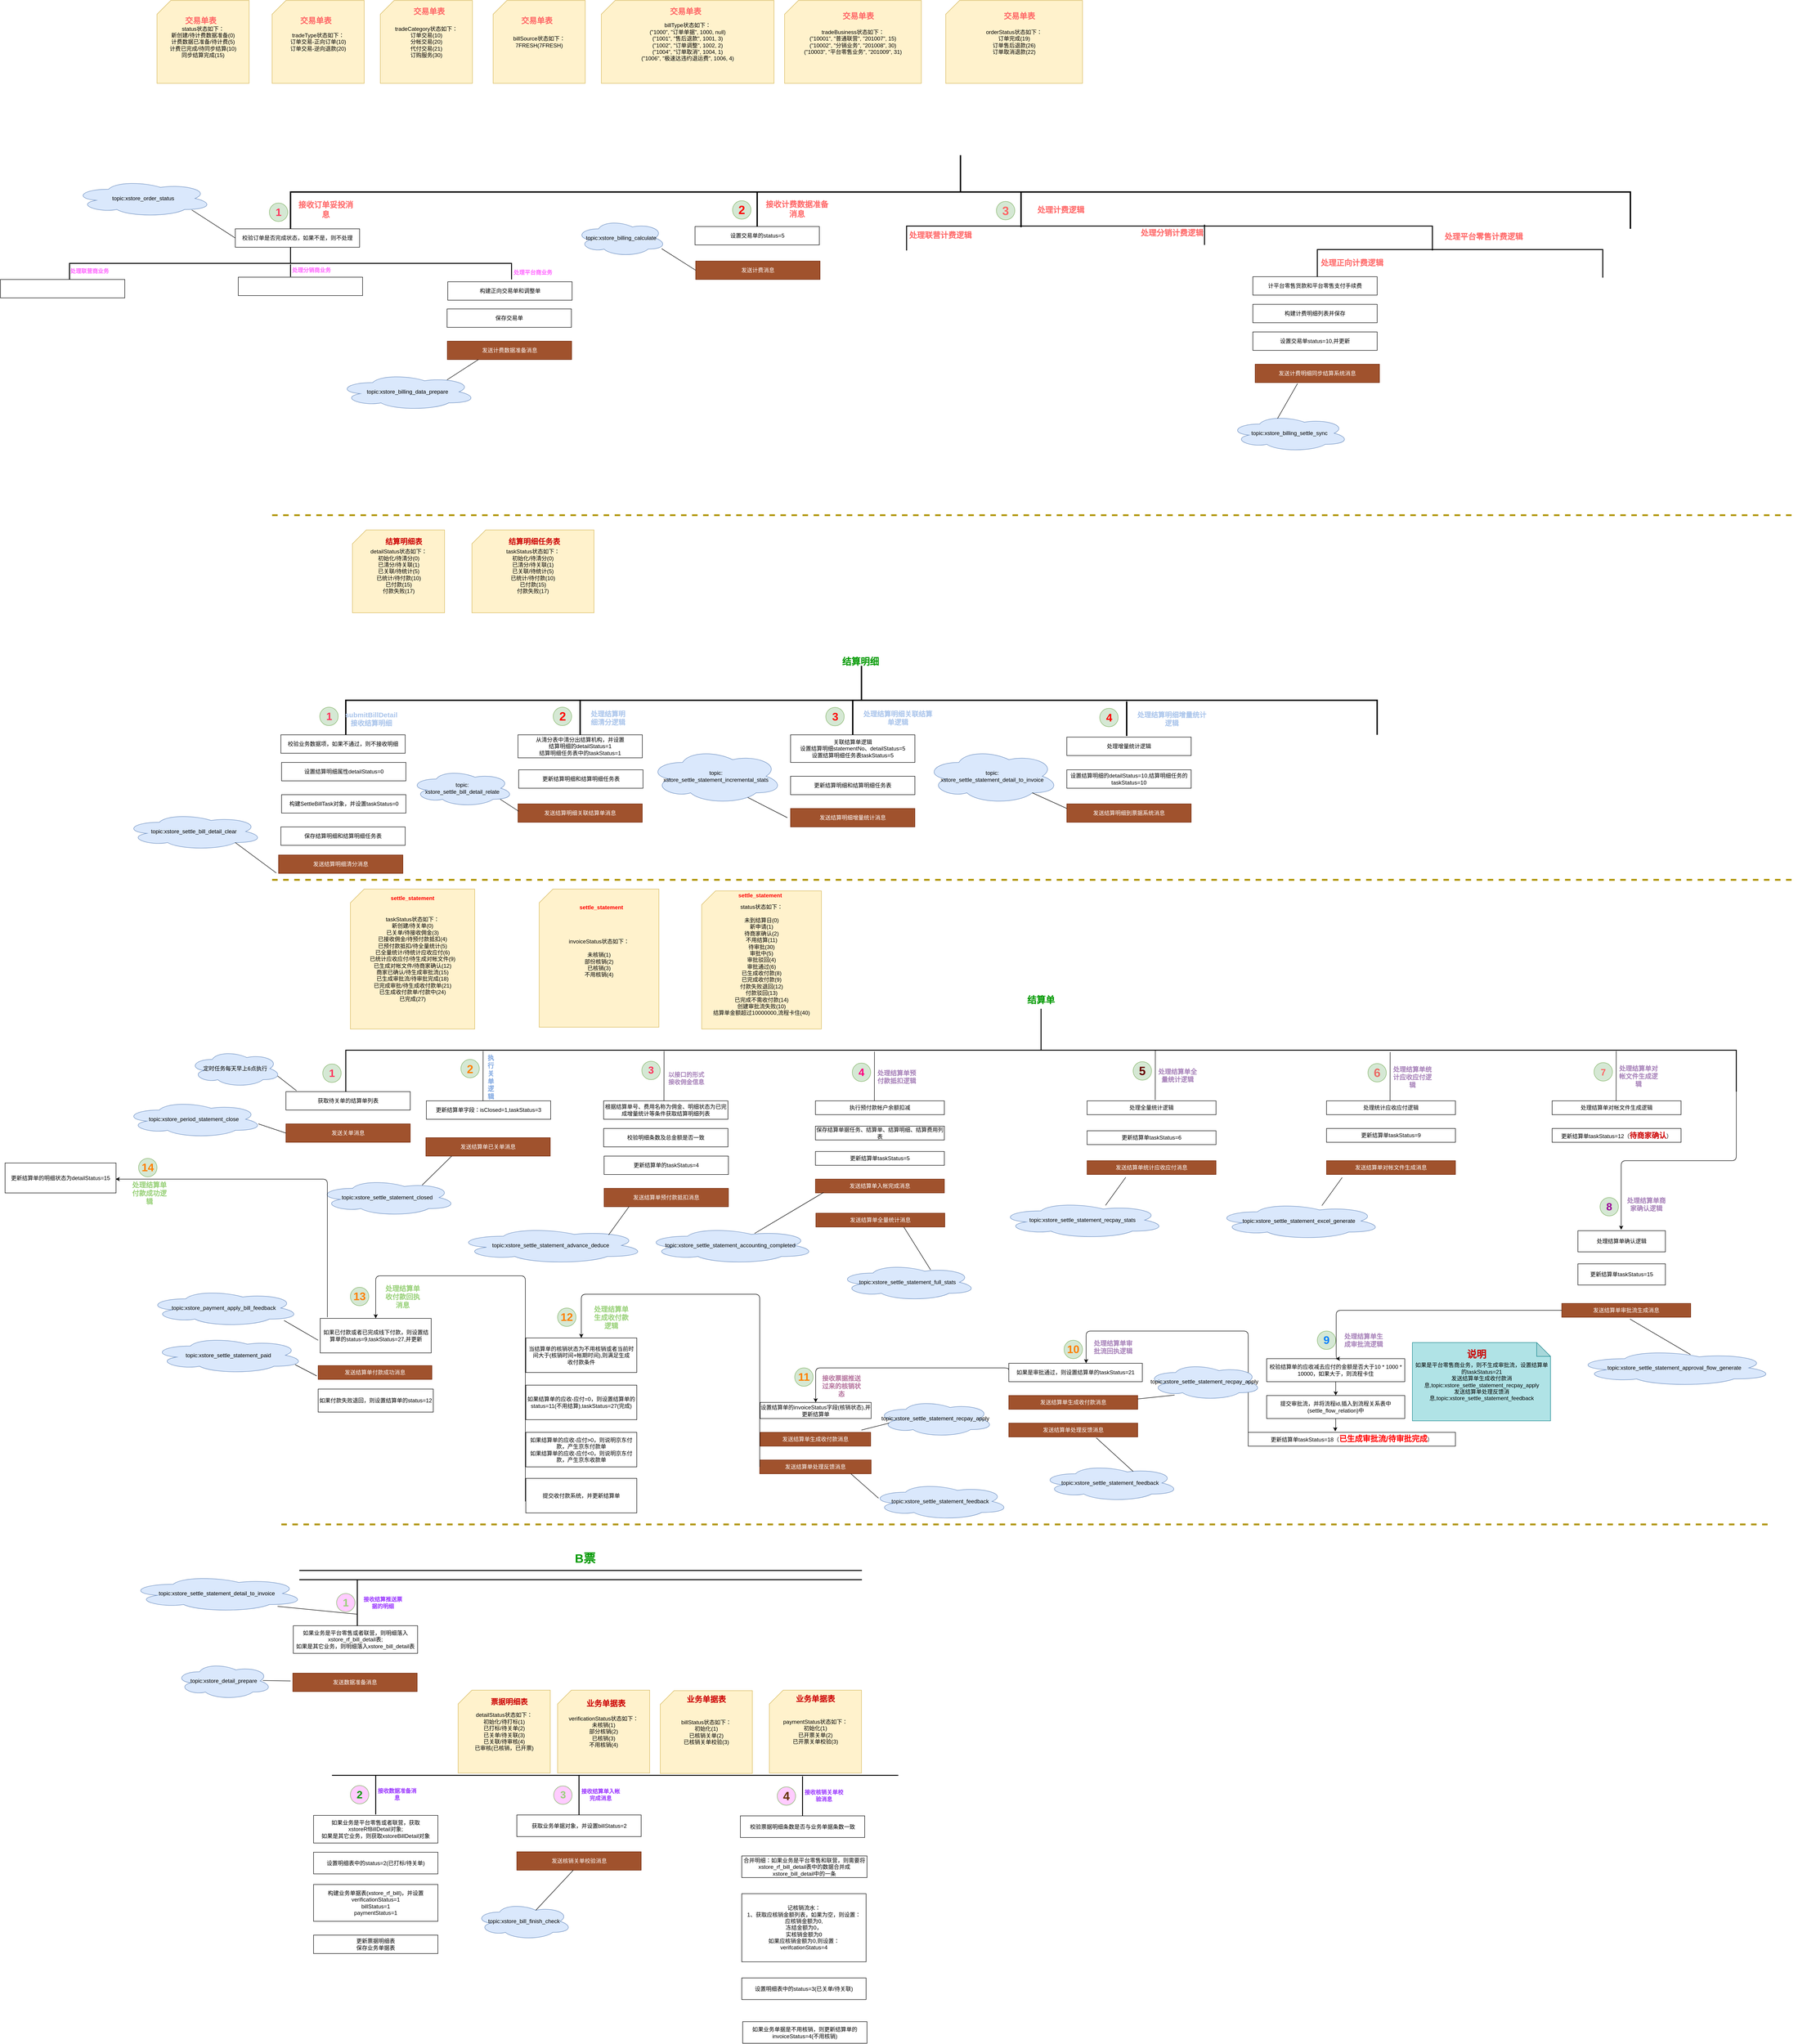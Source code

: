 <mxfile version="11.1.4" type="github"><diagram id="C5Zspx6FG5GKpHfy4KO2" name="计费结算票据全域"><mxGraphModel dx="2798" dy="3100" grid="1" gridSize="10" guides="1" tooltips="1" connect="1" arrows="1" fold="1" page="1" pageScale="1" pageWidth="827" pageHeight="1169" math="0" shadow="0"><root><mxCell id="0"/><mxCell id="1" parent="0"/><mxCell id="KCnSIdpLE4XOOcEvIByP-1" value="" style="strokeWidth=2;html=1;shape=mxgraph.flowchart.annotation_2;align=left;pointerEvents=1;direction=south;" parent="1" vertex="1"><mxGeometry x="-300" y="20" width="3020" height="180" as="geometry"/></mxCell><mxCell id="KCnSIdpLE4XOOcEvIByP-2" value="获取待关单的结算单列表" style="rounded=0;whiteSpace=wrap;html=1;" parent="1" vertex="1"><mxGeometry x="-430" y="200" width="270" height="40" as="geometry"/></mxCell><mxCell id="KCnSIdpLE4XOOcEvIByP-3" value="定时任务每天早上6点执行" style="ellipse;shape=cloud;whiteSpace=wrap;html=1;fillColor=#dae8fc;strokeColor=#6c8ebf;" parent="1" vertex="1"><mxGeometry x="-640" y="110" width="200" height="80" as="geometry"/></mxCell><mxCell id="KCnSIdpLE4XOOcEvIByP-4" value="发送关单消息" style="rounded=0;whiteSpace=wrap;html=1;fillColor=#a0522d;strokeColor=#6D1F00;fontColor=#ffffff;" parent="1" vertex="1"><mxGeometry x="-430" y="270" width="270" height="40" as="geometry"/></mxCell><mxCell id="KCnSIdpLE4XOOcEvIByP-5" value="" style="endArrow=none;html=1;exitX=0.96;exitY=0.7;exitDx=0;exitDy=0;exitPerimeter=0;entryX=0.085;entryY=-0.05;entryDx=0;entryDy=0;entryPerimeter=0;" parent="1" source="KCnSIdpLE4XOOcEvIByP-3" target="KCnSIdpLE4XOOcEvIByP-2" edge="1"><mxGeometry width="50" height="50" relative="1" as="geometry"><mxPoint x="-470" y="220" as="sourcePoint"/><mxPoint x="-420" y="170" as="targetPoint"/></mxGeometry></mxCell><mxCell id="KCnSIdpLE4XOOcEvIByP-6" value="topic:xstore_period_statement_close" style="ellipse;shape=cloud;whiteSpace=wrap;html=1;fillColor=#dae8fc;strokeColor=#6c8ebf;" parent="1" vertex="1"><mxGeometry x="-780" y="220" width="300" height="80" as="geometry"/></mxCell><mxCell id="KCnSIdpLE4XOOcEvIByP-7" value="" style="endArrow=none;html=1;exitX=0.967;exitY=0.625;exitDx=0;exitDy=0;exitPerimeter=0;entryX=0;entryY=0.5;entryDx=0;entryDy=0;" parent="1" source="KCnSIdpLE4XOOcEvIByP-6" target="KCnSIdpLE4XOOcEvIByP-4" edge="1"><mxGeometry width="50" height="50" relative="1" as="geometry"><mxPoint x="-443" y="207" as="sourcePoint"/><mxPoint x="-402.05" y="239" as="targetPoint"/></mxGeometry></mxCell><mxCell id="KCnSIdpLE4XOOcEvIByP-9" value="" style="ellipse;whiteSpace=wrap;html=1;aspect=fixed;fillColor=#d5e8d4;strokeColor=#82b366;" parent="1" vertex="1"><mxGeometry x="-350" y="140" width="40" height="40" as="geometry"/></mxCell><mxCell id="KCnSIdpLE4XOOcEvIByP-10" value="&lt;font style=&quot;font-size: 23px&quot; color=&quot;#FF335C&quot;&gt;&lt;b&gt;1&lt;/b&gt;&lt;/font&gt;" style="text;html=1;strokeColor=none;fillColor=none;align=center;verticalAlign=middle;whiteSpace=wrap;rounded=0;" parent="1" vertex="1"><mxGeometry x="-350" y="150" width="40" height="20" as="geometry"/></mxCell><mxCell id="KCnSIdpLE4XOOcEvIByP-11" value="" style="endArrow=none;html=1;" parent="1" target="KCnSIdpLE4XOOcEvIByP-1" edge="1"><mxGeometry width="50" height="50" relative="1" as="geometry"><mxPoint x="-20" y="200" as="sourcePoint"/><mxPoint x="30" y="150" as="targetPoint"/></mxGeometry></mxCell><mxCell id="KCnSIdpLE4XOOcEvIByP-12" value="" style="endArrow=none;html=1;entryX=0.511;entryY=0.727;entryDx=0;entryDy=0;entryPerimeter=0;" parent="1" edge="1"><mxGeometry width="50" height="50" relative="1" as="geometry"><mxPoint x="-2" y="220" as="sourcePoint"/><mxPoint x="-1.76" y="111.98" as="targetPoint"/></mxGeometry></mxCell><mxCell id="KCnSIdpLE4XOOcEvIByP-13" value="" style="ellipse;whiteSpace=wrap;html=1;aspect=fixed;fillColor=#d5e8d4;strokeColor=#82b366;" parent="1" vertex="1"><mxGeometry x="-50" y="130" width="40" height="40" as="geometry"/></mxCell><mxCell id="KCnSIdpLE4XOOcEvIByP-14" value="&lt;font style=&quot;font-size: 25px&quot;&gt;&lt;b&gt;&lt;font style=&quot;font-size: 25px&quot; color=&quot;#FF8000&quot;&gt;2&lt;/font&gt;&lt;/b&gt;&lt;/font&gt;" style="text;html=1;strokeColor=none;fillColor=none;align=center;verticalAlign=middle;whiteSpace=wrap;rounded=0;" parent="1" vertex="1"><mxGeometry x="-50" y="140" width="40" height="20" as="geometry"/></mxCell><mxCell id="KCnSIdpLE4XOOcEvIByP-15" value="&lt;font style=&quot;font-size: 14px&quot; color=&quot;#7EA6E0&quot;&gt;&lt;b&gt;&lt;font style=&quot;font-size: 14px&quot;&gt;执行关单逻辑&lt;/font&gt;&lt;/b&gt;&lt;/font&gt;" style="text;html=1;strokeColor=none;fillColor=none;align=center;verticalAlign=middle;whiteSpace=wrap;rounded=0;" parent="1" vertex="1"><mxGeometry x="10" y="144" width="10" height="50" as="geometry"/></mxCell><mxCell id="KCnSIdpLE4XOOcEvIByP-16" value="更新结算单字段：isClosed=1,taskStatus=3" style="rounded=0;whiteSpace=wrap;html=1;" parent="1" vertex="1"><mxGeometry x="-125" y="220" width="270" height="40" as="geometry"/></mxCell><mxCell id="KCnSIdpLE4XOOcEvIByP-17" value="发送结算单已关单消息" style="rounded=0;whiteSpace=wrap;html=1;fillColor=#a0522d;strokeColor=#6D1F00;fontColor=#ffffff;" parent="1" vertex="1"><mxGeometry x="-126" y="300" width="270" height="40" as="geometry"/></mxCell><mxCell id="KCnSIdpLE4XOOcEvIByP-18" value="topic:xstore_settle_statement_closed" style="ellipse;shape=cloud;whiteSpace=wrap;html=1;fillColor=#dae8fc;strokeColor=#6c8ebf;" parent="1" vertex="1"><mxGeometry x="-360" y="390" width="300" height="80" as="geometry"/></mxCell><mxCell id="KCnSIdpLE4XOOcEvIByP-19" value="" style="endArrow=none;html=1;exitX=0.753;exitY=0.163;exitDx=0;exitDy=0;exitPerimeter=0;" parent="1" source="KCnSIdpLE4XOOcEvIByP-18" edge="1"><mxGeometry width="50" height="50" relative="1" as="geometry"><mxPoint x="-120" y="390" as="sourcePoint"/><mxPoint x="-70" y="340" as="targetPoint"/></mxGeometry></mxCell><mxCell id="KCnSIdpLE4XOOcEvIByP-20" value="taskStatus状态如下：&lt;br&gt;新创建/待关单(0)&lt;br&gt;已关单/待接收佣金(3)&lt;br&gt;已接收佣金/待预付款抵扣(4)&lt;br&gt;已预付款抵扣/待全量统计(5)&lt;br&gt;已全量统计/待统计应收应付(6)&lt;br&gt;已统计应收应付/待生成对帐文件(9)&lt;br&gt;已生成对帐文件/待商家确认(12)&lt;br&gt;商家已确认/待生成审批流(15)&lt;br&gt;已生成审批流/待审批完成(18)&lt;br&gt;已完成审批/待生成收付款单(21)&lt;br&gt;已生成收付款单/付款中(24)&lt;br&gt;已完成(27)&lt;br&gt;" style="shape=card;whiteSpace=wrap;html=1;fillColor=#fff2cc;strokeColor=#d6b656;" parent="1" vertex="1"><mxGeometry x="-290" y="-240" width="270" height="304" as="geometry"/></mxCell><mxCell id="KCnSIdpLE4XOOcEvIByP-21" value="&lt;font size=&quot;1&quot;&gt;&lt;b&gt;&lt;font style=&quot;font-size: 20px&quot; color=&quot;#009900&quot;&gt;结算单&lt;/font&gt;&lt;/b&gt;&lt;/font&gt;" style="text;html=1;strokeColor=none;fillColor=none;align=center;verticalAlign=middle;whiteSpace=wrap;rounded=0;" parent="1" vertex="1"><mxGeometry x="1150" y="-10" width="120" height="20" as="geometry"/></mxCell><mxCell id="X-jHUEKbcYylJmqnsuJp-1" value="&lt;b&gt;&lt;font color=&quot;#FF0000&quot;&gt;settle_statement&lt;/font&gt;&lt;/b&gt;" style="text;html=1;strokeColor=none;fillColor=none;align=center;verticalAlign=middle;whiteSpace=wrap;rounded=0;" parent="1" vertex="1"><mxGeometry x="-220" y="-230" width="130" height="20" as="geometry"/></mxCell><mxCell id="X-jHUEKbcYylJmqnsuJp-2" value="" style="endArrow=none;html=1;entryX=0.511;entryY=0.727;entryDx=0;entryDy=0;entryPerimeter=0;" parent="1" edge="1"><mxGeometry width="50" height="50" relative="1" as="geometry"><mxPoint x="391" y="220" as="sourcePoint"/><mxPoint x="391.24" y="111.98" as="targetPoint"/></mxGeometry></mxCell><mxCell id="X-jHUEKbcYylJmqnsuJp-3" value="" style="ellipse;whiteSpace=wrap;html=1;aspect=fixed;fillColor=#d5e8d4;strokeColor=#82b366;" parent="1" vertex="1"><mxGeometry x="343" y="134" width="40" height="40" as="geometry"/></mxCell><mxCell id="X-jHUEKbcYylJmqnsuJp-4" value="&lt;font size=&quot;1&quot;&gt;&lt;b&gt;&lt;font style=&quot;font-size: 22px&quot; color=&quot;#FF335C&quot;&gt;3&lt;/font&gt;&lt;/b&gt;&lt;/font&gt;" style="text;html=1;strokeColor=none;fillColor=none;align=center;verticalAlign=middle;whiteSpace=wrap;rounded=0;" parent="1" vertex="1"><mxGeometry x="343" y="144" width="40" height="20" as="geometry"/></mxCell><mxCell id="X-jHUEKbcYylJmqnsuJp-5" value="&lt;font style=&quot;font-size: 13px&quot; color=&quot;#A680B8&quot;&gt;&lt;b&gt;以接口的形式接收佣金信息&lt;/b&gt;&lt;/font&gt;" style="text;html=1;strokeColor=none;fillColor=none;align=center;verticalAlign=middle;whiteSpace=wrap;rounded=0;" parent="1" vertex="1"><mxGeometry x="396" y="146" width="87" height="50" as="geometry"/></mxCell><mxCell id="X-jHUEKbcYylJmqnsuJp-6" value="根据结算单号、费用名称为佣金、明细状态为已完成增量统计等条件获取结算明细列表" style="rounded=0;whiteSpace=wrap;html=1;" parent="1" vertex="1"><mxGeometry x="260" y="220" width="270" height="40" as="geometry"/></mxCell><mxCell id="X-jHUEKbcYylJmqnsuJp-7" value="校验明细条数及总金额是否一致" style="rounded=0;whiteSpace=wrap;html=1;" parent="1" vertex="1"><mxGeometry x="260" y="280" width="270" height="40" as="geometry"/></mxCell><mxCell id="X-jHUEKbcYylJmqnsuJp-8" value="更新结算单的taskStatus=4" style="rounded=0;whiteSpace=wrap;html=1;" parent="1" vertex="1"><mxGeometry x="261" y="340" width="270" height="40" as="geometry"/></mxCell><mxCell id="X-jHUEKbcYylJmqnsuJp-9" value="发送结算单预付款抵扣消息" style="rounded=0;whiteSpace=wrap;html=1;fillColor=#a0522d;strokeColor=#6D1F00;fontColor=#ffffff;" parent="1" vertex="1"><mxGeometry x="261" y="410" width="270" height="40" as="geometry"/></mxCell><mxCell id="X-jHUEKbcYylJmqnsuJp-10" value="topic:xstore_settle_statement_advance_deduce" style="ellipse;shape=cloud;whiteSpace=wrap;html=1;fillColor=#dae8fc;strokeColor=#6c8ebf;" parent="1" vertex="1"><mxGeometry x="-60" y="494" width="410" height="80" as="geometry"/></mxCell><mxCell id="X-jHUEKbcYylJmqnsuJp-11" value="" style="endArrow=none;html=1;exitX=0.807;exitY=0.213;exitDx=0;exitDy=0;exitPerimeter=0;" parent="1" source="X-jHUEKbcYylJmqnsuJp-10" edge="1"><mxGeometry width="50" height="50" relative="1" as="geometry"><mxPoint x="250.9" y="513.04" as="sourcePoint"/><mxPoint x="315" y="450" as="targetPoint"/></mxGeometry></mxCell><mxCell id="X-jHUEKbcYylJmqnsuJp-12" value="" style="endArrow=none;html=1;entryX=0.511;entryY=0.727;entryDx=0;entryDy=0;entryPerimeter=0;" parent="1" edge="1"><mxGeometry width="50" height="50" relative="1" as="geometry"><mxPoint x="848" y="221" as="sourcePoint"/><mxPoint x="848.24" y="112.98" as="targetPoint"/></mxGeometry></mxCell><mxCell id="X-jHUEKbcYylJmqnsuJp-13" value="" style="ellipse;whiteSpace=wrap;html=1;aspect=fixed;fillColor=#d5e8d4;strokeColor=#82b366;" parent="1" vertex="1"><mxGeometry x="800" y="138" width="40" height="40" as="geometry"/></mxCell><mxCell id="X-jHUEKbcYylJmqnsuJp-14" value="&lt;font size=&quot;1&quot;&gt;&lt;b&gt;&lt;font style=&quot;font-size: 23px&quot; color=&quot;#FF0080&quot;&gt;4&lt;/font&gt;&lt;/b&gt;&lt;/font&gt;" style="text;html=1;strokeColor=none;fillColor=none;align=center;verticalAlign=middle;whiteSpace=wrap;rounded=0;" parent="1" vertex="1"><mxGeometry x="800" y="148" width="40" height="20" as="geometry"/></mxCell><mxCell id="X-jHUEKbcYylJmqnsuJp-15" value="&lt;b&gt;&lt;font style=&quot;font-size: 14px&quot; color=&quot;#A680B8&quot;&gt;处理结算单预付款抵扣逻辑&lt;/font&gt;&lt;/b&gt;" style="text;html=1;strokeColor=none;fillColor=none;align=center;verticalAlign=middle;whiteSpace=wrap;rounded=0;" parent="1" vertex="1"><mxGeometry x="853" y="143" width="87" height="50" as="geometry"/></mxCell><mxCell id="X-jHUEKbcYylJmqnsuJp-16" value="执行预付款帐户余额扣减" style="rounded=0;whiteSpace=wrap;html=1;" parent="1" vertex="1"><mxGeometry x="720" y="220" width="280" height="30" as="geometry"/></mxCell><mxCell id="X-jHUEKbcYylJmqnsuJp-17" value="保存结算单据任务、结算单、结算明细、结算费用列表" style="rounded=0;whiteSpace=wrap;html=1;" parent="1" vertex="1"><mxGeometry x="720" y="275" width="280" height="30" as="geometry"/></mxCell><mxCell id="X-jHUEKbcYylJmqnsuJp-18" value="更新结算单taskStatus=5" style="rounded=0;whiteSpace=wrap;html=1;" parent="1" vertex="1"><mxGeometry x="720" y="330" width="280" height="30" as="geometry"/></mxCell><mxCell id="X-jHUEKbcYylJmqnsuJp-19" value="发送结算单入帐完成消息" style="rounded=0;whiteSpace=wrap;html=1;fillColor=#a0522d;strokeColor=#6D1F00;fontColor=#ffffff;" parent="1" vertex="1"><mxGeometry x="720" y="390" width="280" height="30" as="geometry"/></mxCell><mxCell id="X-jHUEKbcYylJmqnsuJp-20" value="topic:xstore_settle_statement_accounting_completed" style="ellipse;shape=cloud;whiteSpace=wrap;html=1;fillColor=#dae8fc;strokeColor=#6c8ebf;" parent="1" vertex="1"><mxGeometry x="350" y="494" width="370" height="80" as="geometry"/></mxCell><mxCell id="X-jHUEKbcYylJmqnsuJp-21" value="" style="endArrow=none;html=1;exitX=0.643;exitY=0.225;exitDx=0;exitDy=0;exitPerimeter=0;entryX=2.239;entryY=0.451;entryDx=0;entryDy=0;entryPerimeter=0;" parent="1" edge="1"><mxGeometry width="50" height="50" relative="1" as="geometry"><mxPoint x="587.91" y="508" as="sourcePoint"/><mxPoint x="737.61" y="419.02" as="targetPoint"/></mxGeometry></mxCell><mxCell id="X-jHUEKbcYylJmqnsuJp-22" value="发送结算单全量统计消息" style="rounded=0;whiteSpace=wrap;html=1;fillColor=#a0522d;strokeColor=#6D1F00;fontColor=#ffffff;" parent="1" vertex="1"><mxGeometry x="721" y="464" width="280" height="30" as="geometry"/></mxCell><mxCell id="X-jHUEKbcYylJmqnsuJp-23" value="topic:xstore_settle_statement_full_stats" style="ellipse;shape=cloud;whiteSpace=wrap;html=1;fillColor=#dae8fc;strokeColor=#6c8ebf;" parent="1" vertex="1"><mxGeometry x="770" y="574" width="300" height="80" as="geometry"/></mxCell><mxCell id="X-jHUEKbcYylJmqnsuJp-24" value="" style="endArrow=none;html=1;exitX=0.667;exitY=0.163;exitDx=0;exitDy=0;exitPerimeter=0;entryX=0.682;entryY=1;entryDx=0;entryDy=0;entryPerimeter=0;" parent="1" source="X-jHUEKbcYylJmqnsuJp-23" target="X-jHUEKbcYylJmqnsuJp-22" edge="1"><mxGeometry width="50" height="50" relative="1" as="geometry"><mxPoint x="875.87" y="564.54" as="sourcePoint"/><mxPoint x="920" y="503.5" as="targetPoint"/></mxGeometry></mxCell><mxCell id="X-jHUEKbcYylJmqnsuJp-28" value="" style="endArrow=none;html=1;entryX=0.511;entryY=0.727;entryDx=0;entryDy=0;entryPerimeter=0;" parent="1" edge="1"><mxGeometry width="50" height="50" relative="1" as="geometry"><mxPoint x="1458" y="218" as="sourcePoint"/><mxPoint x="1458.24" y="109.98" as="targetPoint"/></mxGeometry></mxCell><mxCell id="X-jHUEKbcYylJmqnsuJp-29" value="" style="ellipse;whiteSpace=wrap;html=1;aspect=fixed;fillColor=#d5e8d4;strokeColor=#82b366;" parent="1" vertex="1"><mxGeometry x="1410" y="135" width="40" height="40" as="geometry"/></mxCell><mxCell id="X-jHUEKbcYylJmqnsuJp-30" value="&lt;font size=&quot;1&quot; color=&quot;#660000&quot;&gt;&lt;b style=&quot;font-size: 26px&quot;&gt;5&lt;/b&gt;&lt;/font&gt;" style="text;html=1;strokeColor=none;fillColor=none;align=center;verticalAlign=middle;whiteSpace=wrap;rounded=0;" parent="1" vertex="1"><mxGeometry x="1410" y="145" width="40" height="20" as="geometry"/></mxCell><mxCell id="X-jHUEKbcYylJmqnsuJp-31" value="&lt;b&gt;&lt;font style=&quot;font-size: 14px&quot; color=&quot;#A680B8&quot;&gt;处理结算单全量统计逻辑&lt;/font&gt;&lt;/b&gt;" style="text;html=1;strokeColor=none;fillColor=none;align=center;verticalAlign=middle;whiteSpace=wrap;rounded=0;" parent="1" vertex="1"><mxGeometry x="1463" y="140" width="87" height="50" as="geometry"/></mxCell><mxCell id="X-jHUEKbcYylJmqnsuJp-32" value="处理全量统计逻辑" style="rounded=0;whiteSpace=wrap;html=1;" parent="1" vertex="1"><mxGeometry x="1310" y="220" width="280" height="30" as="geometry"/></mxCell><mxCell id="X-jHUEKbcYylJmqnsuJp-33" value="更新结算单taskStatus=6" style="rounded=0;whiteSpace=wrap;html=1;" parent="1" vertex="1"><mxGeometry x="1310" y="285" width="280" height="30" as="geometry"/></mxCell><mxCell id="X-jHUEKbcYylJmqnsuJp-34" value="发送结算单统计应收应付消息" style="rounded=0;whiteSpace=wrap;html=1;fillColor=#a0522d;strokeColor=#6D1F00;fontColor=#ffffff;" parent="1" vertex="1"><mxGeometry x="1310" y="350" width="280" height="30" as="geometry"/></mxCell><mxCell id="X-jHUEKbcYylJmqnsuJp-35" value="topic:xstore_settle_statement_recpay_stats" style="ellipse;shape=cloud;whiteSpace=wrap;html=1;fillColor=#dae8fc;strokeColor=#6c8ebf;" parent="1" vertex="1"><mxGeometry x="1120" y="439" width="360" height="80" as="geometry"/></mxCell><mxCell id="X-jHUEKbcYylJmqnsuJp-36" value="" style="endArrow=none;html=1;" parent="1" edge="1"><mxGeometry width="50" height="50" relative="1" as="geometry"><mxPoint x="1350" y="447" as="sourcePoint"/><mxPoint x="1394" y="386" as="targetPoint"/></mxGeometry></mxCell><mxCell id="X-jHUEKbcYylJmqnsuJp-37" value="" style="endArrow=none;html=1;entryX=0.511;entryY=0.727;entryDx=0;entryDy=0;entryPerimeter=0;" parent="1" edge="1"><mxGeometry width="50" height="50" relative="1" as="geometry"><mxPoint x="1968" y="222" as="sourcePoint"/><mxPoint x="1968.24" y="113.98" as="targetPoint"/></mxGeometry></mxCell><mxCell id="X-jHUEKbcYylJmqnsuJp-38" value="" style="ellipse;whiteSpace=wrap;html=1;aspect=fixed;fillColor=#d5e8d4;strokeColor=#82b366;" parent="1" vertex="1"><mxGeometry x="1920" y="139" width="40" height="40" as="geometry"/></mxCell><mxCell id="X-jHUEKbcYylJmqnsuJp-39" value="&lt;font style=&quot;font-size: 26px&quot; color=&quot;#EA6B66&quot;&gt;&lt;b&gt;6&lt;/b&gt;&lt;/font&gt;" style="text;html=1;strokeColor=none;fillColor=none;align=center;verticalAlign=middle;whiteSpace=wrap;rounded=0;" parent="1" vertex="1"><mxGeometry x="1920" y="149" width="40" height="20" as="geometry"/></mxCell><mxCell id="X-jHUEKbcYylJmqnsuJp-40" value="&lt;b&gt;&lt;font style=&quot;font-size: 14px&quot; color=&quot;#A680B8&quot;&gt;处理结算单统计应收应付逻辑&lt;/font&gt;&lt;/b&gt;" style="text;html=1;strokeColor=none;fillColor=none;align=center;verticalAlign=middle;whiteSpace=wrap;rounded=0;" parent="1" vertex="1"><mxGeometry x="1973" y="144" width="87" height="50" as="geometry"/></mxCell><mxCell id="wj_Ro9TlQwP5rjBiiTy9-1" value="处理统计应收应付逻辑" style="rounded=0;whiteSpace=wrap;html=1;" parent="1" vertex="1"><mxGeometry x="1830" y="220" width="280" height="30" as="geometry"/></mxCell><mxCell id="wj_Ro9TlQwP5rjBiiTy9-2" value="更新结算单taskStatus=9" style="rounded=0;whiteSpace=wrap;html=1;" parent="1" vertex="1"><mxGeometry x="1830" y="280" width="280" height="30" as="geometry"/></mxCell><mxCell id="wj_Ro9TlQwP5rjBiiTy9-3" value="发送结算单对帐文件生成消息" style="rounded=0;whiteSpace=wrap;html=1;fillColor=#a0522d;strokeColor=#6D1F00;fontColor=#ffffff;" parent="1" vertex="1"><mxGeometry x="1830" y="350" width="280" height="30" as="geometry"/></mxCell><mxCell id="wj_Ro9TlQwP5rjBiiTy9-4" value="topic:xstore_settle_statement_excel_generate" style="ellipse;shape=cloud;whiteSpace=wrap;html=1;fillColor=#dae8fc;strokeColor=#6c8ebf;" parent="1" vertex="1"><mxGeometry x="1590" y="441" width="360" height="80" as="geometry"/></mxCell><mxCell id="wj_Ro9TlQwP5rjBiiTy9-5" value="" style="endArrow=none;html=1;" parent="1" edge="1"><mxGeometry width="50" height="50" relative="1" as="geometry"><mxPoint x="1820" y="447.5" as="sourcePoint"/><mxPoint x="1864" y="386.5" as="targetPoint"/></mxGeometry></mxCell><mxCell id="wj_Ro9TlQwP5rjBiiTy9-6" value="" style="endArrow=none;html=1;entryX=0.511;entryY=0.727;entryDx=0;entryDy=0;entryPerimeter=0;" parent="1" edge="1"><mxGeometry width="50" height="50" relative="1" as="geometry"><mxPoint x="2459" y="220" as="sourcePoint"/><mxPoint x="2459.24" y="111.98" as="targetPoint"/></mxGeometry></mxCell><mxCell id="wj_Ro9TlQwP5rjBiiTy9-7" value="" style="ellipse;whiteSpace=wrap;html=1;aspect=fixed;fillColor=#d5e8d4;strokeColor=#82b366;" parent="1" vertex="1"><mxGeometry x="2411" y="137" width="40" height="40" as="geometry"/></mxCell><mxCell id="wj_Ro9TlQwP5rjBiiTy9-8" value="&lt;font color=&quot;#FF6666&quot;&gt;&lt;b&gt;&lt;font style=&quot;font-size: 20px&quot;&gt;7&lt;/font&gt;&lt;/b&gt;&lt;/font&gt;" style="text;html=1;strokeColor=none;fillColor=none;align=center;verticalAlign=middle;whiteSpace=wrap;rounded=0;" parent="1" vertex="1"><mxGeometry x="2411" y="147" width="40" height="20" as="geometry"/></mxCell><mxCell id="wj_Ro9TlQwP5rjBiiTy9-9" value="&lt;b&gt;&lt;font style=&quot;font-size: 14px&quot; color=&quot;#A680B8&quot;&gt;处理结算单对帐文件生成逻辑&lt;/font&gt;&lt;/b&gt;" style="text;html=1;strokeColor=none;fillColor=none;align=center;verticalAlign=middle;whiteSpace=wrap;rounded=0;" parent="1" vertex="1"><mxGeometry x="2464" y="142" width="87" height="50" as="geometry"/></mxCell><mxCell id="wj_Ro9TlQwP5rjBiiTy9-10" value="处理结算单对帐文件生成逻辑" style="rounded=0;whiteSpace=wrap;html=1;" parent="1" vertex="1"><mxGeometry x="2320" y="220" width="280" height="30" as="geometry"/></mxCell><mxCell id="wj_Ro9TlQwP5rjBiiTy9-11" value="更新结算单taskStatus=12（&lt;font style=&quot;font-size: 16px&quot;&gt;&lt;b&gt;&lt;font style=&quot;font-size: 16px&quot; color=&quot;#CC0000&quot;&gt;待商家确认&lt;/font&gt;&lt;/b&gt;&lt;/font&gt;）" style="rounded=0;whiteSpace=wrap;html=1;" parent="1" vertex="1"><mxGeometry x="2320" y="280" width="280" height="30" as="geometry"/></mxCell><mxCell id="wj_Ro9TlQwP5rjBiiTy9-14" value="处理结算单确认逻辑" style="rounded=0;whiteSpace=wrap;html=1;" parent="1" vertex="1"><mxGeometry x="2376" y="502" width="190" height="46" as="geometry"/></mxCell><mxCell id="wj_Ro9TlQwP5rjBiiTy9-15" value="" style="edgeStyle=elbowEdgeStyle;elbow=vertical;endArrow=classic;html=1;exitX=1;exitY=0;exitDx=0;exitDy=0;exitPerimeter=0;" parent="1" source="KCnSIdpLE4XOOcEvIByP-1" edge="1"><mxGeometry width="50" height="50" relative="1" as="geometry"><mxPoint x="2710" y="210" as="sourcePoint"/><mxPoint x="2470" y="500" as="targetPoint"/></mxGeometry></mxCell><mxCell id="wj_Ro9TlQwP5rjBiiTy9-16" value="" style="ellipse;whiteSpace=wrap;html=1;aspect=fixed;fillColor=#d5e8d4;strokeColor=#82b366;" parent="1" vertex="1"><mxGeometry x="2424" y="430" width="40" height="40" as="geometry"/></mxCell><mxCell id="wj_Ro9TlQwP5rjBiiTy9-17" value="&lt;font color=&quot;#990099&quot;&gt;&lt;b&gt;&lt;font style=&quot;font-size: 23px&quot;&gt;8&lt;/font&gt;&lt;/b&gt;&lt;/font&gt;" style="text;html=1;strokeColor=none;fillColor=none;align=center;verticalAlign=middle;whiteSpace=wrap;rounded=0;" parent="1" vertex="1"><mxGeometry x="2424" y="440" width="40" height="20" as="geometry"/></mxCell><mxCell id="wj_Ro9TlQwP5rjBiiTy9-18" value="&lt;b&gt;&lt;font style=&quot;font-size: 14px&quot; color=&quot;#A680B8&quot;&gt;处理结算单商家确认逻辑&lt;/font&gt;&lt;/b&gt;" style="text;html=1;strokeColor=none;fillColor=none;align=center;verticalAlign=middle;whiteSpace=wrap;rounded=0;" parent="1" vertex="1"><mxGeometry x="2481" y="420" width="87" height="50" as="geometry"/></mxCell><mxCell id="wj_Ro9TlQwP5rjBiiTy9-19" value="更新结算单taskStatus=15" style="rounded=0;whiteSpace=wrap;html=1;" parent="1" vertex="1"><mxGeometry x="2376" y="574" width="190" height="46" as="geometry"/></mxCell><mxCell id="wj_Ro9TlQwP5rjBiiTy9-20" value="发送结算单审批流生成消息" style="rounded=0;whiteSpace=wrap;html=1;fillColor=#a0522d;strokeColor=#6D1F00;fontColor=#ffffff;" parent="1" vertex="1"><mxGeometry x="2341" y="660" width="280" height="30" as="geometry"/></mxCell><mxCell id="wj_Ro9TlQwP5rjBiiTy9-21" value="topic:xstore_settle_statement_approval_flow_generate" style="ellipse;shape=cloud;whiteSpace=wrap;html=1;fillColor=#dae8fc;strokeColor=#6c8ebf;" parent="1" vertex="1"><mxGeometry x="2370" y="760" width="431" height="80" as="geometry"/></mxCell><mxCell id="wj_Ro9TlQwP5rjBiiTy9-22" value="" style="endArrow=none;html=1;exitX=0.581;exitY=0.138;exitDx=0;exitDy=0;exitPerimeter=0;entryX=0.529;entryY=1.133;entryDx=0;entryDy=0;entryPerimeter=0;" parent="1" source="wj_Ro9TlQwP5rjBiiTy9-21" target="wj_Ro9TlQwP5rjBiiTy9-20" edge="1"><mxGeometry width="50" height="50" relative="1" as="geometry"><mxPoint x="2460" y="771" as="sourcePoint"/><mxPoint x="2504" y="710" as="targetPoint"/></mxGeometry></mxCell><mxCell id="wj_Ro9TlQwP5rjBiiTy9-33" value="" style="edgeStyle=orthogonalEdgeStyle;rounded=0;orthogonalLoop=1;jettySize=auto;html=1;" parent="1" source="wj_Ro9TlQwP5rjBiiTy9-24" target="wj_Ro9TlQwP5rjBiiTy9-31" edge="1"><mxGeometry relative="1" as="geometry"/></mxCell><mxCell id="wj_Ro9TlQwP5rjBiiTy9-24" value="校验结算单的应收减去应付的金额是否大于10 * 1000 * 10000，如果大于，则流程卡住" style="rounded=0;whiteSpace=wrap;html=1;" parent="1" vertex="1"><mxGeometry x="1700" y="780" width="300" height="50" as="geometry"/></mxCell><mxCell id="wj_Ro9TlQwP5rjBiiTy9-25" value="" style="edgeStyle=elbowEdgeStyle;elbow=horizontal;endArrow=classic;html=1;entryX=0.5;entryY=0;entryDx=0;entryDy=0;" parent="1" target="wj_Ro9TlQwP5rjBiiTy9-24" edge="1"><mxGeometry width="50" height="50" relative="1" as="geometry"><mxPoint x="2341" y="675" as="sourcePoint"/><mxPoint x="1851" y="740" as="targetPoint"/><Array as="points"><mxPoint x="1851" y="834"/></Array></mxGeometry></mxCell><mxCell id="wj_Ro9TlQwP5rjBiiTy9-27" value="" style="ellipse;whiteSpace=wrap;html=1;aspect=fixed;fillColor=#d5e8d4;strokeColor=#82b366;" parent="1" vertex="1"><mxGeometry x="1810" y="720" width="40" height="40" as="geometry"/></mxCell><mxCell id="wj_Ro9TlQwP5rjBiiTy9-28" value="&lt;font color=&quot;#007FFF&quot;&gt;&lt;b&gt;&lt;font style=&quot;font-size: 24px&quot;&gt;9&lt;/font&gt;&lt;/b&gt;&lt;/font&gt;" style="text;html=1;strokeColor=none;fillColor=none;align=center;verticalAlign=middle;whiteSpace=wrap;rounded=0;" parent="1" vertex="1"><mxGeometry x="1810" y="730" width="40" height="20" as="geometry"/></mxCell><mxCell id="wj_Ro9TlQwP5rjBiiTy9-29" value="&lt;b&gt;&lt;font style=&quot;font-size: 14px&quot; color=&quot;#A680B8&quot;&gt;处理结算单生成审批流逻辑&lt;/font&gt;&lt;/b&gt;" style="text;html=1;strokeColor=none;fillColor=none;align=center;verticalAlign=middle;whiteSpace=wrap;rounded=0;" parent="1" vertex="1"><mxGeometry x="1866.5" y="715" width="87" height="50" as="geometry"/></mxCell><mxCell id="wj_Ro9TlQwP5rjBiiTy9-35" value="" style="edgeStyle=orthogonalEdgeStyle;rounded=0;orthogonalLoop=1;jettySize=auto;html=1;entryX=0.42;entryY=-0.067;entryDx=0;entryDy=0;entryPerimeter=0;" parent="1" source="wj_Ro9TlQwP5rjBiiTy9-31" target="wj_Ro9TlQwP5rjBiiTy9-32" edge="1"><mxGeometry relative="1" as="geometry"/></mxCell><mxCell id="wj_Ro9TlQwP5rjBiiTy9-31" value="提交审批流，并将流程id,插入到流程关系表中(settle_flow_relation)中" style="rounded=0;whiteSpace=wrap;html=1;" parent="1" vertex="1"><mxGeometry x="1700" y="860" width="300" height="50" as="geometry"/></mxCell><mxCell id="wj_Ro9TlQwP5rjBiiTy9-32" value="更新结算单taskStatus=18（&lt;font style=&quot;font-size: 17px&quot; color=&quot;#FF0000&quot;&gt;&lt;b&gt;已生成审批流/待审批完成&lt;/b&gt;&lt;/font&gt;）" style="rounded=0;whiteSpace=wrap;html=1;" parent="1" vertex="1"><mxGeometry x="1660" y="940" width="450" height="30" as="geometry"/></mxCell><mxCell id="wj_Ro9TlQwP5rjBiiTy9-36" value="如果是平台零售商业务，则不生成审批流，设置结算单的taskStatus=21&lt;br&gt;发送结算单生成收付款消息,topic:xstore_settle_statement_recpay_apply&lt;br&gt;发送结算单处理反馈消息,topic:xstore_settle_statement_feedback" style="shape=note;whiteSpace=wrap;html=1;backgroundOutline=1;darkOpacity=0.05;fillColor=#b0e3e6;strokeColor=#0e8088;" parent="1" vertex="1"><mxGeometry x="2016.5" y="745" width="300" height="170" as="geometry"/></mxCell><mxCell id="wj_Ro9TlQwP5rjBiiTy9-37" value="&lt;font size=&quot;1&quot; color=&quot;#CC0000&quot;&gt;&lt;b style=&quot;font-size: 21px&quot;&gt;说明&lt;/b&gt;&lt;/font&gt;" style="text;html=1;strokeColor=none;fillColor=none;align=center;verticalAlign=middle;whiteSpace=wrap;rounded=0;" parent="1" vertex="1"><mxGeometry x="2130" y="760" width="52" height="20" as="geometry"/></mxCell><mxCell id="wj_Ro9TlQwP5rjBiiTy9-38" value="如果是审批通过，则设置结算单的taskStatus=21" style="rounded=0;whiteSpace=wrap;html=1;" parent="1" vertex="1"><mxGeometry x="1140" y="790" width="290" height="40" as="geometry"/></mxCell><mxCell id="wj_Ro9TlQwP5rjBiiTy9-39" value="" style="edgeStyle=elbowEdgeStyle;elbow=vertical;endArrow=classic;html=1;exitX=0;exitY=0.5;exitDx=0;exitDy=0;entryX=0.579;entryY=0;entryDx=0;entryDy=0;entryPerimeter=0;" parent="1" source="wj_Ro9TlQwP5rjBiiTy9-32" target="wj_Ro9TlQwP5rjBiiTy9-38" edge="1"><mxGeometry width="50" height="50" relative="1" as="geometry"><mxPoint x="1380" y="815" as="sourcePoint"/><mxPoint x="1350" y="780" as="targetPoint"/><Array as="points"><mxPoint x="1510" y="720"/></Array></mxGeometry></mxCell><mxCell id="wj_Ro9TlQwP5rjBiiTy9-40" value="" style="ellipse;whiteSpace=wrap;html=1;aspect=fixed;fillColor=#d5e8d4;strokeColor=#82b366;" parent="1" vertex="1"><mxGeometry x="1260" y="740" width="40" height="40" as="geometry"/></mxCell><mxCell id="wj_Ro9TlQwP5rjBiiTy9-41" value="&lt;font color=&quot;#FF8000&quot;&gt;&lt;b&gt;&lt;font style=&quot;font-size: 24px&quot;&gt;10&lt;/font&gt;&lt;/b&gt;&lt;/font&gt;" style="text;html=1;strokeColor=none;fillColor=none;align=center;verticalAlign=middle;whiteSpace=wrap;rounded=0;" parent="1" vertex="1"><mxGeometry x="1260" y="750" width="40" height="20" as="geometry"/></mxCell><mxCell id="wj_Ro9TlQwP5rjBiiTy9-42" value="&lt;b&gt;&lt;font style=&quot;font-size: 14px&quot; color=&quot;#A680B8&quot;&gt;处理结算单审批流回执逻辑&lt;/font&gt;&lt;/b&gt;" style="text;html=1;strokeColor=none;fillColor=none;align=center;verticalAlign=middle;whiteSpace=wrap;rounded=0;" parent="1" vertex="1"><mxGeometry x="1323" y="730" width="87" height="50" as="geometry"/></mxCell><mxCell id="wj_Ro9TlQwP5rjBiiTy9-43" value="发送结算单生成收付款消息" style="rounded=0;whiteSpace=wrap;html=1;fillColor=#a0522d;strokeColor=#6D1F00;fontColor=#ffffff;" parent="1" vertex="1"><mxGeometry x="1140" y="860" width="280" height="30" as="geometry"/></mxCell><mxCell id="wj_Ro9TlQwP5rjBiiTy9-44" value="发送结算单处理反馈消息" style="rounded=0;whiteSpace=wrap;html=1;fillColor=#a0522d;strokeColor=#6D1F00;fontColor=#ffffff;" parent="1" vertex="1"><mxGeometry x="1140" y="920" width="280" height="30" as="geometry"/></mxCell><mxCell id="wj_Ro9TlQwP5rjBiiTy9-45" value="topic:xstore_settle_statement_feedback" style="ellipse;shape=cloud;whiteSpace=wrap;html=1;fillColor=#dae8fc;strokeColor=#6c8ebf;" parent="1" vertex="1"><mxGeometry x="1210" y="1010" width="300" height="80" as="geometry"/></mxCell><mxCell id="wj_Ro9TlQwP5rjBiiTy9-46" value="" style="endArrow=none;html=1;exitX=0.667;exitY=0.163;exitDx=0;exitDy=0;exitPerimeter=0;" parent="1" edge="1"><mxGeometry width="50" height="50" relative="1" as="geometry"><mxPoint x="1410.1" y="1025.04" as="sourcePoint"/><mxPoint x="1330" y="952" as="targetPoint"/></mxGeometry></mxCell><mxCell id="wj_Ro9TlQwP5rjBiiTy9-47" value="topic:xstore_settle_statement_recpay_apply" style="ellipse;shape=cloud;whiteSpace=wrap;html=1;fillColor=#dae8fc;strokeColor=#6c8ebf;" parent="1" vertex="1"><mxGeometry x="1440" y="790" width="250" height="80" as="geometry"/></mxCell><mxCell id="wj_Ro9TlQwP5rjBiiTy9-48" value="" style="endArrow=none;html=1;exitX=0.24;exitY=0.863;exitDx=0;exitDy=0;exitPerimeter=0;entryX=1;entryY=0.25;entryDx=0;entryDy=0;" parent="1" source="wj_Ro9TlQwP5rjBiiTy9-47" target="wj_Ro9TlQwP5rjBiiTy9-43" edge="1"><mxGeometry width="50" height="50" relative="1" as="geometry"><mxPoint x="1520.1" y="943.04" as="sourcePoint"/><mxPoint x="1440" y="870" as="targetPoint"/></mxGeometry></mxCell><mxCell id="lk6IsZtZ7G1OJuGQBfQJ-1" value="invoiceStatus状态如下：&lt;br&gt;&lt;br&gt;未核销(1)&lt;br&gt;部份核销(2)&lt;br&gt;已核销(3)&lt;br&gt;不用核销(4)" style="shape=card;whiteSpace=wrap;html=1;fillColor=#fff2cc;strokeColor=#d6b656;" parent="1" vertex="1"><mxGeometry x="120" y="-240" width="260" height="300" as="geometry"/></mxCell><mxCell id="lk6IsZtZ7G1OJuGQBfQJ-2" value="&lt;b&gt;&lt;font color=&quot;#FF0000&quot;&gt;settle_statement&lt;/font&gt;&lt;/b&gt;" style="text;html=1;strokeColor=none;fillColor=none;align=center;verticalAlign=middle;whiteSpace=wrap;rounded=0;" parent="1" vertex="1"><mxGeometry x="190" y="-210" width="130" height="20" as="geometry"/></mxCell><mxCell id="lk6IsZtZ7G1OJuGQBfQJ-3" value="" style="endArrow=none;dashed=1;html=1;fillColor=#e3c800;strokeColor=#B09500;strokeWidth=4;" parent="1" edge="1"><mxGeometry width="50" height="50" relative="1" as="geometry"><mxPoint x="-440" y="1140" as="sourcePoint"/><mxPoint x="2800" y="1140" as="targetPoint"/></mxGeometry></mxCell><mxCell id="lk6IsZtZ7G1OJuGQBfQJ-5" value="" style="ellipse;whiteSpace=wrap;html=1;aspect=fixed;fillColor=#FFCCFF;strokeColor=#82b366;" parent="1" vertex="1"><mxGeometry x="-320" y="1290" width="40" height="40" as="geometry"/></mxCell><mxCell id="lk6IsZtZ7G1OJuGQBfQJ-6" value="&lt;font size=&quot;1&quot; color=&quot;#97D077&quot;&gt;&lt;b style=&quot;font-size: 23px&quot;&gt;1&lt;/b&gt;&lt;/font&gt;" style="text;html=1;strokeColor=none;fillColor=none;align=center;verticalAlign=middle;whiteSpace=wrap;rounded=0;" parent="1" vertex="1"><mxGeometry x="-320" y="1300" width="40" height="20" as="geometry"/></mxCell><mxCell id="lk6IsZtZ7G1OJuGQBfQJ-7" value="&lt;font color=&quot;#9933FF&quot;&gt;&lt;b&gt;接收结算推送票据的明细&lt;/b&gt;&lt;/font&gt;" style="text;html=1;strokeColor=none;fillColor=none;align=center;verticalAlign=middle;whiteSpace=wrap;rounded=0;" parent="1" vertex="1"><mxGeometry x="-263.5" y="1285" width="87" height="50" as="geometry"/></mxCell><mxCell id="lk6IsZtZ7G1OJuGQBfQJ-8" value="如果业务是平台零售或者联营，则明细落入xstore_rf_bill_detail表;&lt;br&gt;如果是其它业务，则明细落入xstore_bill_detail表" style="rounded=0;whiteSpace=wrap;html=1;" parent="1" vertex="1"><mxGeometry x="-414" y="1360" width="270" height="60" as="geometry"/></mxCell><mxCell id="lk6IsZtZ7G1OJuGQBfQJ-9" value="topic:xstore_settle_statement_detail_to_invoice" style="ellipse;shape=cloud;whiteSpace=wrap;html=1;fillColor=#dae8fc;strokeColor=#6c8ebf;" parent="1" vertex="1"><mxGeometry x="-770" y="1250" width="380" height="80" as="geometry"/></mxCell><mxCell id="lk6IsZtZ7G1OJuGQBfQJ-10" value="" style="endArrow=none;html=1;exitX=0.847;exitY=0.85;exitDx=0;exitDy=0;exitPerimeter=0;entryX=0.75;entryY=0.5;entryDx=0;entryDy=0;entryPerimeter=0;" parent="1" source="lk6IsZtZ7G1OJuGQBfQJ-9" target="lk6IsZtZ7G1OJuGQBfQJ-14" edge="1"><mxGeometry width="50" height="50" relative="1" as="geometry"><mxPoint x="-464.9" y="1330" as="sourcePoint"/><mxPoint x="-310" y="1370" as="targetPoint"/></mxGeometry></mxCell><mxCell id="lk6IsZtZ7G1OJuGQBfQJ-12" value="" style="shape=partialRectangle;whiteSpace=wrap;html=1;top=0;bottom=0;fillColor=none;strokeWidth=2;direction=south;" parent="1" vertex="1"><mxGeometry x="-400" y="1240" width="1220" height="20" as="geometry"/></mxCell><mxCell id="lk6IsZtZ7G1OJuGQBfQJ-14" value="" style="line;strokeWidth=2;direction=south;html=1;fillColor=#FFCCFF;" parent="1" vertex="1"><mxGeometry x="-280" y="1260" width="10" height="100" as="geometry"/></mxCell><mxCell id="lk6IsZtZ7G1OJuGQBfQJ-15" value="" style="line;strokeWidth=2;html=1;perimeter=backbonePerimeter;points=[];outlineConnect=0;fillColor=#FFCCFF;" parent="1" vertex="1"><mxGeometry x="-330" y="1680" width="1230" height="10" as="geometry"/></mxCell><mxCell id="lk6IsZtZ7G1OJuGQBfQJ-16" value="发送数据准备消息" style="rounded=0;whiteSpace=wrap;html=1;fillColor=#a0522d;strokeColor=#6D1F00;fontColor=#ffffff;" parent="1" vertex="1"><mxGeometry x="-415" y="1463" width="270" height="40" as="geometry"/></mxCell><mxCell id="lk6IsZtZ7G1OJuGQBfQJ-17" value="topic:xstore_detail_prepare" style="ellipse;shape=cloud;whiteSpace=wrap;html=1;fillColor=#dae8fc;strokeColor=#6c8ebf;" parent="1" vertex="1"><mxGeometry x="-670" y="1440" width="210" height="80" as="geometry"/></mxCell><mxCell id="lk6IsZtZ7G1OJuGQBfQJ-18" value="" style="endArrow=none;html=1;" parent="1" edge="1"><mxGeometry width="50" height="50" relative="1" as="geometry"><mxPoint x="-480" y="1479" as="sourcePoint"/><mxPoint x="-420" y="1480" as="targetPoint"/></mxGeometry></mxCell><mxCell id="lk6IsZtZ7G1OJuGQBfQJ-19" value="&lt;font color=&quot;#009900&quot;&gt;&lt;b&gt;&lt;font style=&quot;font-size: 26px&quot;&gt;B票&lt;/font&gt;&lt;/b&gt;&lt;/font&gt;" style="text;html=1;strokeColor=none;fillColor=none;align=center;verticalAlign=middle;whiteSpace=wrap;rounded=0;" parent="1" vertex="1"><mxGeometry x="160" y="1204" width="120" height="20" as="geometry"/></mxCell><mxCell id="lk6IsZtZ7G1OJuGQBfQJ-20" value="" style="line;strokeWidth=2;direction=south;html=1;perimeter=backbonePerimeter;points=[];outlineConnect=0;fillColor=#FFCCFF;" parent="1" vertex="1"><mxGeometry x="-240" y="1684" width="10" height="86" as="geometry"/></mxCell><mxCell id="lk6IsZtZ7G1OJuGQBfQJ-21" value="" style="ellipse;whiteSpace=wrap;html=1;aspect=fixed;fillColor=#FFCCFF;strokeColor=#82b366;" parent="1" vertex="1"><mxGeometry x="-290" y="1707" width="40" height="40" as="geometry"/></mxCell><mxCell id="lk6IsZtZ7G1OJuGQBfQJ-22" value="&lt;font style=&quot;font-size: 23px&quot; color=&quot;#009900&quot;&gt;&lt;b&gt;2&lt;/b&gt;&lt;/font&gt;" style="text;html=1;strokeColor=none;fillColor=none;align=center;verticalAlign=middle;whiteSpace=wrap;rounded=0;" parent="1" vertex="1"><mxGeometry x="-290" y="1717" width="40" height="20" as="geometry"/></mxCell><mxCell id="lk6IsZtZ7G1OJuGQBfQJ-24" value="&lt;font color=&quot;#9933FF&quot;&gt;&lt;b&gt;接收数据准备消息&lt;/b&gt;&lt;/font&gt;" style="text;html=1;strokeColor=none;fillColor=none;align=center;verticalAlign=middle;whiteSpace=wrap;rounded=0;" parent="1" vertex="1"><mxGeometry x="-232" y="1702" width="87" height="48" as="geometry"/></mxCell><mxCell id="lk6IsZtZ7G1OJuGQBfQJ-25" value="如果业务是平台零售或者联营，获取xstoreRfBillDetail对象;&lt;br&gt;如果是其它业务，则获取xstoreBillDetail对象" style="rounded=0;whiteSpace=wrap;html=1;" parent="1" vertex="1"><mxGeometry x="-370" y="1772" width="270" height="60" as="geometry"/></mxCell><mxCell id="lk6IsZtZ7G1OJuGQBfQJ-26" value="设置明细表中的status=2(已打标/待关单)" style="rounded=0;whiteSpace=wrap;html=1;strokeWidth=1;fillColor=#FFFFFF;" parent="1" vertex="1"><mxGeometry x="-370" y="1852" width="270" height="47" as="geometry"/></mxCell><mxCell id="lk6IsZtZ7G1OJuGQBfQJ-27" value="detailStatus状态如下：&lt;br&gt;初始化/待打标(1)&lt;br&gt;已打标/待关单(2)&lt;br&gt;已关单/待关联(3)&lt;br&gt;已关联/待审核(4)&lt;br&gt;已审核(已核销，已开票)" style="shape=card;whiteSpace=wrap;html=1;strokeWidth=1;fillColor=#fff2cc;strokeColor=#d6b656;" parent="1" vertex="1"><mxGeometry x="-56" y="1500" width="200" height="180" as="geometry"/></mxCell><mxCell id="lk6IsZtZ7G1OJuGQBfQJ-28" value="&lt;font style=&quot;font-size: 16px&quot; color=&quot;#CC0000&quot;&gt;&lt;b&gt;票据明细表&lt;/b&gt;&lt;/font&gt;" style="text;html=1;strokeColor=none;fillColor=none;align=center;verticalAlign=middle;whiteSpace=wrap;rounded=0;" parent="1" vertex="1"><mxGeometry y="1515" width="110" height="20" as="geometry"/></mxCell><mxCell id="lk6IsZtZ7G1OJuGQBfQJ-29" value="verificationStatus状态如下：&lt;br&gt;未核销(1)&lt;br&gt;部分核销(2)&lt;br&gt;已核销(3)&lt;br&gt;不用核销(4)" style="shape=card;whiteSpace=wrap;html=1;strokeWidth=1;fillColor=#fff2cc;strokeColor=#d6b656;" parent="1" vertex="1"><mxGeometry x="160" y="1500" width="200" height="180" as="geometry"/></mxCell><mxCell id="lk6IsZtZ7G1OJuGQBfQJ-30" value="&lt;font color=&quot;#CC0000&quot;&gt;&lt;b&gt;&lt;font style=&quot;font-size: 17px&quot;&gt;业务单据表&lt;/font&gt;&lt;/b&gt;&lt;/font&gt;" style="text;html=1;strokeColor=none;fillColor=none;align=center;verticalAlign=middle;whiteSpace=wrap;rounded=0;" parent="1" vertex="1"><mxGeometry x="210" y="1520" width="110" height="20" as="geometry"/></mxCell><mxCell id="lk6IsZtZ7G1OJuGQBfQJ-31" value="billStatus状态如下：&lt;br&gt;初始化(1)&lt;br&gt;已核销关单(2)&lt;br&gt;已核销关单校验(3)" style="shape=card;whiteSpace=wrap;html=1;strokeWidth=1;fillColor=#fff2cc;strokeColor=#d6b656;" parent="1" vertex="1"><mxGeometry x="383" y="1501" width="200" height="180" as="geometry"/></mxCell><mxCell id="lk6IsZtZ7G1OJuGQBfQJ-32" value="&lt;font color=&quot;#CC0000&quot;&gt;&lt;b&gt;&lt;font style=&quot;font-size: 17px&quot;&gt;业务单据表&lt;/font&gt;&lt;/b&gt;&lt;/font&gt;" style="text;html=1;strokeColor=none;fillColor=none;align=center;verticalAlign=middle;whiteSpace=wrap;rounded=0;" parent="1" vertex="1"><mxGeometry x="428" y="1511" width="110" height="20" as="geometry"/></mxCell><mxCell id="lk6IsZtZ7G1OJuGQBfQJ-33" value="paymentStatus状态如下：&lt;br&gt;初始化(1)&lt;br&gt;已开票关单(2)&lt;br&gt;已开票关单校验(3)" style="shape=card;whiteSpace=wrap;html=1;strokeWidth=1;fillColor=#fff2cc;strokeColor=#d6b656;" parent="1" vertex="1"><mxGeometry x="620" y="1500" width="200" height="180" as="geometry"/></mxCell><mxCell id="lk6IsZtZ7G1OJuGQBfQJ-34" value="&lt;font color=&quot;#CC0000&quot;&gt;&lt;b&gt;&lt;font style=&quot;font-size: 17px&quot;&gt;业务单据表&lt;/font&gt;&lt;/b&gt;&lt;/font&gt;" style="text;html=1;strokeColor=none;fillColor=none;align=center;verticalAlign=middle;whiteSpace=wrap;rounded=0;" parent="1" vertex="1"><mxGeometry x="665" y="1510" width="110" height="20" as="geometry"/></mxCell><mxCell id="lk6IsZtZ7G1OJuGQBfQJ-35" value="构建业务单据表(xstore_rf_bill)，并设置&lt;br&gt;verificationStatus=1&lt;br&gt;billStatus=1&lt;br&gt;paymentStatus=1" style="rounded=0;whiteSpace=wrap;html=1;strokeWidth=1;fillColor=#FFFFFF;" parent="1" vertex="1"><mxGeometry x="-370" y="1922" width="270" height="80" as="geometry"/></mxCell><mxCell id="lk6IsZtZ7G1OJuGQBfQJ-36" value="更新票据明细表&lt;br&gt;保存业务单据表" style="rounded=0;whiteSpace=wrap;html=1;strokeWidth=1;fillColor=#FFFFFF;" parent="1" vertex="1"><mxGeometry x="-370" y="2032" width="270" height="40" as="geometry"/></mxCell><mxCell id="lk6IsZtZ7G1OJuGQBfQJ-38" value="" style="line;strokeWidth=2;direction=south;html=1;perimeter=backbonePerimeter;points=[];outlineConnect=0;fillColor=#FFCCFF;" parent="1" vertex="1"><mxGeometry x="201.5" y="1685" width="10" height="86" as="geometry"/></mxCell><mxCell id="lk6IsZtZ7G1OJuGQBfQJ-39" value="" style="ellipse;whiteSpace=wrap;html=1;aspect=fixed;fillColor=#FFCCFF;strokeColor=#82b366;" parent="1" vertex="1"><mxGeometry x="151.5" y="1708" width="40" height="40" as="geometry"/></mxCell><mxCell id="lk6IsZtZ7G1OJuGQBfQJ-40" value="&lt;font size=&quot;1&quot; color=&quot;#97D077&quot;&gt;&lt;b style=&quot;font-size: 22px&quot;&gt;3&lt;/b&gt;&lt;/font&gt;" style="text;html=1;strokeColor=none;fillColor=none;align=center;verticalAlign=middle;whiteSpace=wrap;rounded=0;" parent="1" vertex="1"><mxGeometry x="151.5" y="1718" width="40" height="20" as="geometry"/></mxCell><mxCell id="lk6IsZtZ7G1OJuGQBfQJ-41" value="&lt;font color=&quot;#9933FF&quot;&gt;&lt;b&gt;接收结算单入帐完成消息&lt;/b&gt;&lt;/font&gt;" style="text;html=1;strokeColor=none;fillColor=none;align=center;verticalAlign=middle;whiteSpace=wrap;rounded=0;" parent="1" vertex="1"><mxGeometry x="209.5" y="1703" width="87" height="48" as="geometry"/></mxCell><mxCell id="lk6IsZtZ7G1OJuGQBfQJ-42" value="获取业务单据对象，并设置billStatus=2" style="rounded=0;whiteSpace=wrap;html=1;strokeWidth=1;fillColor=#FFFFFF;" parent="1" vertex="1"><mxGeometry x="71.5" y="1771" width="270" height="47" as="geometry"/></mxCell><mxCell id="lk6IsZtZ7G1OJuGQBfQJ-43" value="发送核销关单校验消息" style="rounded=0;whiteSpace=wrap;html=1;fillColor=#a0522d;strokeColor=#6D1F00;fontColor=#ffffff;" parent="1" vertex="1"><mxGeometry x="71.5" y="1851" width="270" height="40" as="geometry"/></mxCell><mxCell id="lk6IsZtZ7G1OJuGQBfQJ-44" value="topic:xstore_bill_finish_check" style="ellipse;shape=cloud;whiteSpace=wrap;html=1;fillColor=#dae8fc;strokeColor=#6c8ebf;" parent="1" vertex="1"><mxGeometry x="-18.5" y="1962" width="210" height="80" as="geometry"/></mxCell><mxCell id="lk6IsZtZ7G1OJuGQBfQJ-45" value="" style="endArrow=none;html=1;entryX=0.454;entryY=1;entryDx=0;entryDy=0;entryPerimeter=0;exitX=0.625;exitY=0.2;exitDx=0;exitDy=0;exitPerimeter=0;" parent="1" source="lk6IsZtZ7G1OJuGQBfQJ-44" target="lk6IsZtZ7G1OJuGQBfQJ-43" edge="1"><mxGeometry width="50" height="50" relative="1" as="geometry"><mxPoint x="115" y="1950" as="sourcePoint"/><mxPoint x="175" y="1951" as="targetPoint"/></mxGeometry></mxCell><mxCell id="lk6IsZtZ7G1OJuGQBfQJ-46" value="" style="line;strokeWidth=2;direction=south;html=1;perimeter=backbonePerimeter;points=[];outlineConnect=0;fillColor=#FFCCFF;" parent="1" vertex="1"><mxGeometry x="687" y="1687" width="10" height="86" as="geometry"/></mxCell><mxCell id="lk6IsZtZ7G1OJuGQBfQJ-47" value="" style="ellipse;whiteSpace=wrap;html=1;aspect=fixed;fillColor=#FFCCFF;strokeColor=#82b366;" parent="1" vertex="1"><mxGeometry x="637" y="1710" width="40" height="40" as="geometry"/></mxCell><mxCell id="lk6IsZtZ7G1OJuGQBfQJ-48" value="&lt;font color=&quot;#663300&quot;&gt;&lt;b&gt;&lt;font style=&quot;font-size: 26px&quot;&gt;4&lt;/font&gt;&lt;/b&gt;&lt;/font&gt;" style="text;html=1;strokeColor=none;fillColor=none;align=center;verticalAlign=middle;whiteSpace=wrap;rounded=0;" parent="1" vertex="1"><mxGeometry x="637" y="1720" width="40" height="20" as="geometry"/></mxCell><mxCell id="lk6IsZtZ7G1OJuGQBfQJ-49" value="&lt;font color=&quot;#9933FF&quot;&gt;&lt;b&gt;接收核销关单校验消息&lt;/b&gt;&lt;/font&gt;" style="text;html=1;strokeColor=none;fillColor=none;align=center;verticalAlign=middle;whiteSpace=wrap;rounded=0;" parent="1" vertex="1"><mxGeometry x="695" y="1705" width="87" height="48" as="geometry"/></mxCell><mxCell id="lk6IsZtZ7G1OJuGQBfQJ-50" value="校验票据明细条数是否与业务单据条数一致" style="rounded=0;whiteSpace=wrap;html=1;strokeWidth=1;fillColor=#FFFFFF;" parent="1" vertex="1"><mxGeometry x="557" y="1773" width="270" height="47" as="geometry"/></mxCell><mxCell id="lk6IsZtZ7G1OJuGQBfQJ-51" value="合并明细：如果业务是平台零售和联营，则需要将&lt;br&gt;xstore_rf_bill_detail表中的数据合并成xstore_bill_detail中的一条" style="rounded=0;whiteSpace=wrap;html=1;strokeWidth=1;fillColor=#FFFFFF;" parent="1" vertex="1"><mxGeometry x="560" y="1860" width="272" height="47" as="geometry"/></mxCell><mxCell id="lk6IsZtZ7G1OJuGQBfQJ-52" value="记核销流水：&lt;br&gt;1、获取应核销金额列表，如果为空，则设置：&lt;br&gt;应核销金额为0,&lt;br&gt;冻结金额为0，&lt;br&gt;实核销金额为0&lt;br&gt;如果应核销金额为0,则设置：&lt;br&gt;verifcationStatus=4" style="rounded=0;whiteSpace=wrap;html=1;strokeWidth=1;fillColor=#FFFFFF;" parent="1" vertex="1"><mxGeometry x="560" y="1942" width="270" height="148" as="geometry"/></mxCell><mxCell id="lk6IsZtZ7G1OJuGQBfQJ-53" value="设置明细表中的status=3(已关单/待关联)" style="rounded=0;whiteSpace=wrap;html=1;strokeWidth=1;fillColor=#FFFFFF;" parent="1" vertex="1"><mxGeometry x="560" y="2125" width="270" height="47" as="geometry"/></mxCell><mxCell id="lk6IsZtZ7G1OJuGQBfQJ-54" value="如果业务单据是不用核销，则更新结算单的invoiceStatus=4(不用核销)" style="rounded=0;whiteSpace=wrap;html=1;strokeWidth=1;fillColor=#FFFFFF;" parent="1" vertex="1"><mxGeometry x="562" y="2220" width="270" height="47" as="geometry"/></mxCell><mxCell id="jU-6tPwcJhuxvyDjVEg7-1" value="设置结算单的invoiceStatus字段(核销状态),并更新结算单" style="rounded=0;whiteSpace=wrap;html=1;" vertex="1" parent="1"><mxGeometry x="600" y="875" width="241" height="35" as="geometry"/></mxCell><mxCell id="jU-6tPwcJhuxvyDjVEg7-2" value="" style="edgeStyle=elbowEdgeStyle;elbow=vertical;endArrow=classic;html=1;entryX=0.5;entryY=0;entryDx=0;entryDy=0;exitX=0;exitY=0.5;exitDx=0;exitDy=0;" edge="1" parent="1" source="wj_Ro9TlQwP5rjBiiTy9-38" target="jU-6tPwcJhuxvyDjVEg7-1"><mxGeometry width="50" height="50" relative="1" as="geometry"><mxPoint x="990" y="800" as="sourcePoint"/><mxPoint x="870" y="785" as="targetPoint"/><Array as="points"><mxPoint x="890" y="800"/></Array></mxGeometry></mxCell><mxCell id="jU-6tPwcJhuxvyDjVEg7-3" value="" style="ellipse;whiteSpace=wrap;html=1;aspect=fixed;fillColor=#d5e8d4;strokeColor=#82b366;" vertex="1" parent="1"><mxGeometry x="675" y="800" width="40" height="40" as="geometry"/></mxCell><mxCell id="jU-6tPwcJhuxvyDjVEg7-4" value="&lt;font color=&quot;#FF8000&quot;&gt;&lt;b&gt;&lt;font style=&quot;font-size: 24px&quot;&gt;11&lt;/font&gt;&lt;/b&gt;&lt;/font&gt;" style="text;html=1;strokeColor=none;fillColor=none;align=center;verticalAlign=middle;whiteSpace=wrap;rounded=0;" vertex="1" parent="1"><mxGeometry x="675" y="810" width="40" height="20" as="geometry"/></mxCell><mxCell id="jU-6tPwcJhuxvyDjVEg7-5" value="&lt;b&gt;&lt;font style=&quot;font-size: 14px&quot; color=&quot;#B5739D&quot;&gt;接收票据推送过来的核销状态&lt;/font&gt;&lt;/b&gt;" style="text;html=1;strokeColor=none;fillColor=none;align=center;verticalAlign=middle;whiteSpace=wrap;rounded=0;" vertex="1" parent="1"><mxGeometry x="733" y="815" width="87" height="50" as="geometry"/></mxCell><mxCell id="jU-6tPwcJhuxvyDjVEg7-6" value="发送结算单生成收付款消息" style="rounded=0;whiteSpace=wrap;html=1;fillColor=#a0522d;strokeColor=#6D1F00;fontColor=#ffffff;" vertex="1" parent="1"><mxGeometry x="600" y="940" width="240" height="30" as="geometry"/></mxCell><mxCell id="jU-6tPwcJhuxvyDjVEg7-7" value="发送结算单处理反馈消息" style="rounded=0;whiteSpace=wrap;html=1;fillColor=#a0522d;strokeColor=#6D1F00;fontColor=#ffffff;" vertex="1" parent="1"><mxGeometry x="599" y="1000" width="242" height="30" as="geometry"/></mxCell><mxCell id="jU-6tPwcJhuxvyDjVEg7-8" value="topic:xstore_settle_statement_recpay_apply" style="ellipse;shape=cloud;whiteSpace=wrap;html=1;fillColor=#dae8fc;strokeColor=#6c8ebf;" vertex="1" parent="1"><mxGeometry x="853" y="870" width="255" height="80" as="geometry"/></mxCell><mxCell id="jU-6tPwcJhuxvyDjVEg7-9" value="" style="endArrow=none;html=1;exitX=0.106;exitY=0.625;exitDx=0;exitDy=0;exitPerimeter=0;" edge="1" parent="1" source="jU-6tPwcJhuxvyDjVEg7-8"><mxGeometry width="50" height="50" relative="1" as="geometry"><mxPoint x="880" y="927.5" as="sourcePoint"/><mxPoint x="820" y="935" as="targetPoint"/></mxGeometry></mxCell><mxCell id="jU-6tPwcJhuxvyDjVEg7-10" value="topic:xstore_settle_statement_feedback" style="ellipse;shape=cloud;whiteSpace=wrap;html=1;fillColor=#dae8fc;strokeColor=#6c8ebf;" vertex="1" parent="1"><mxGeometry x="841" y="1050" width="300" height="80" as="geometry"/></mxCell><mxCell id="jU-6tPwcJhuxvyDjVEg7-11" value="" style="endArrow=none;html=1;" edge="1" parent="1"><mxGeometry width="50" height="50" relative="1" as="geometry"><mxPoint x="857" y="1083" as="sourcePoint"/><mxPoint x="797" y="1030" as="targetPoint"/></mxGeometry></mxCell><mxCell id="jU-6tPwcJhuxvyDjVEg7-12" value="当结算单的核销状态为不用核销或者当前时间大于(核销时间+帐期时间),则满足生成&lt;br&gt;收付款条件" style="rounded=0;whiteSpace=wrap;html=1;" vertex="1" parent="1"><mxGeometry x="91" y="735" width="241" height="75" as="geometry"/></mxCell><mxCell id="jU-6tPwcJhuxvyDjVEg7-13" value="" style="edgeStyle=elbowEdgeStyle;elbow=vertical;endArrow=classic;html=1;exitX=0;exitY=0.5;exitDx=0;exitDy=0;entryX=0.5;entryY=0;entryDx=0;entryDy=0;" edge="1" parent="1" source="jU-6tPwcJhuxvyDjVEg7-7" target="jU-6tPwcJhuxvyDjVEg7-12"><mxGeometry width="50" height="50" relative="1" as="geometry"><mxPoint x="380" y="970" as="sourcePoint"/><mxPoint x="260" y="680" as="targetPoint"/><Array as="points"><mxPoint x="400" y="640"/></Array></mxGeometry></mxCell><mxCell id="jU-6tPwcJhuxvyDjVEg7-14" value="" style="ellipse;whiteSpace=wrap;html=1;aspect=fixed;fillColor=#d5e8d4;strokeColor=#82b366;" vertex="1" parent="1"><mxGeometry x="160" y="670" width="40" height="40" as="geometry"/></mxCell><mxCell id="jU-6tPwcJhuxvyDjVEg7-15" value="&lt;font color=&quot;#FF8000&quot;&gt;&lt;b&gt;&lt;font style=&quot;font-size: 24px&quot;&gt;12&lt;/font&gt;&lt;/b&gt;&lt;/font&gt;" style="text;html=1;strokeColor=none;fillColor=none;align=center;verticalAlign=middle;whiteSpace=wrap;rounded=0;" vertex="1" parent="1"><mxGeometry x="160" y="680" width="40" height="20" as="geometry"/></mxCell><mxCell id="jU-6tPwcJhuxvyDjVEg7-16" value="&lt;b&gt;&lt;font color=&quot;#97D077&quot;&gt;&lt;font style=&quot;font-size: 15px&quot;&gt;处理结算单生成收付款逻辑&lt;/font&gt;&lt;/font&gt;&lt;/b&gt;" style="text;html=1;strokeColor=none;fillColor=none;align=center;verticalAlign=middle;whiteSpace=wrap;rounded=0;" vertex="1" parent="1"><mxGeometry x="233" y="665" width="87" height="50" as="geometry"/></mxCell><mxCell id="jU-6tPwcJhuxvyDjVEg7-17" value="status状态如下：&lt;br&gt;&lt;br&gt;未到结算日(0)&lt;br&gt;新申请(1)&lt;br&gt;待商家确认(2)&lt;br&gt;不用结算(11)&lt;br&gt;待审批(30)&lt;br&gt;审批中(5)&lt;br&gt;审批驳回(4)&lt;br&gt;审批通过(6)&lt;br&gt;已生成收付款(8)&lt;br&gt;已完成收付款(9)&lt;br&gt;付款失败退回(12)&lt;br&gt;付款驳回(13)&lt;br&gt;已完成不需收付款(14)&lt;br&gt;创建审批流失败(10)&lt;br&gt;结算单金额超过10000000,流程卡住(40)" style="shape=card;whiteSpace=wrap;html=1;fillColor=#fff2cc;strokeColor=#d6b656;" vertex="1" parent="1"><mxGeometry x="473" y="-236" width="260" height="300" as="geometry"/></mxCell><mxCell id="jU-6tPwcJhuxvyDjVEg7-18" value="&lt;b&gt;&lt;font color=&quot;#FF0000&quot;&gt;settle_statement&lt;/font&gt;&lt;/b&gt;" style="text;html=1;strokeColor=none;fillColor=none;align=center;verticalAlign=middle;whiteSpace=wrap;rounded=0;" vertex="1" parent="1"><mxGeometry x="535" y="-236" width="130" height="20" as="geometry"/></mxCell><mxCell id="jU-6tPwcJhuxvyDjVEg7-19" value="如果结算单的应收-应付=0，则设置结算单的&lt;br&gt;status=11(不用结算),taskStatus=27(完成)" style="rounded=0;whiteSpace=wrap;html=1;" vertex="1" parent="1"><mxGeometry x="91" y="837.5" width="241" height="75" as="geometry"/></mxCell><mxCell id="jU-6tPwcJhuxvyDjVEg7-20" value="如果结算单的应收-应付&amp;gt;0，则说明京东付款，产生京东付款单&lt;br&gt;如果结算单的应收-应付&amp;lt;0，则说明京东付款，产生京东收款单" style="rounded=0;whiteSpace=wrap;html=1;" vertex="1" parent="1"><mxGeometry x="91" y="940" width="241" height="75" as="geometry"/></mxCell><mxCell id="jU-6tPwcJhuxvyDjVEg7-21" value="提交收付款系统，并更新结算单" style="rounded=0;whiteSpace=wrap;html=1;" vertex="1" parent="1"><mxGeometry x="91" y="1040" width="241" height="75" as="geometry"/></mxCell><mxCell id="jU-6tPwcJhuxvyDjVEg7-22" value="如果已付款或者已完成线下付款，则设置结算单的status=9,taskStatus=27,并更新" style="rounded=0;whiteSpace=wrap;html=1;" vertex="1" parent="1"><mxGeometry x="-355.5" y="692.5" width="241" height="75" as="geometry"/></mxCell><mxCell id="jU-6tPwcJhuxvyDjVEg7-23" value="" style="edgeStyle=elbowEdgeStyle;elbow=vertical;endArrow=classic;html=1;entryX=0.5;entryY=0;entryDx=0;entryDy=0;" edge="1" parent="1" target="jU-6tPwcJhuxvyDjVEg7-22"><mxGeometry width="50" height="50" relative="1" as="geometry"><mxPoint x="90" y="1090" as="sourcePoint"/><mxPoint x="-240" y="650" as="targetPoint"/><Array as="points"><mxPoint x="-70" y="600"/></Array></mxGeometry></mxCell><mxCell id="jU-6tPwcJhuxvyDjVEg7-24" value="" style="ellipse;whiteSpace=wrap;html=1;aspect=fixed;fillColor=#d5e8d4;strokeColor=#82b366;" vertex="1" parent="1"><mxGeometry x="-290" y="625" width="40" height="40" as="geometry"/></mxCell><mxCell id="jU-6tPwcJhuxvyDjVEg7-25" value="&lt;font color=&quot;#FF8000&quot;&gt;&lt;b&gt;&lt;font style=&quot;font-size: 24px&quot;&gt;13&lt;/font&gt;&lt;/b&gt;&lt;/font&gt;" style="text;html=1;strokeColor=none;fillColor=none;align=center;verticalAlign=middle;whiteSpace=wrap;rounded=0;" vertex="1" parent="1"><mxGeometry x="-290" y="635" width="40" height="20" as="geometry"/></mxCell><mxCell id="jU-6tPwcJhuxvyDjVEg7-26" value="&lt;b&gt;&lt;font color=&quot;#97D077&quot;&gt;&lt;font style=&quot;font-size: 15px&quot;&gt;处理结算单收付款回执消息&lt;/font&gt;&lt;/font&gt;&lt;/b&gt;" style="text;html=1;strokeColor=none;fillColor=none;align=center;verticalAlign=middle;whiteSpace=wrap;rounded=0;" vertex="1" parent="1"><mxGeometry x="-220" y="620" width="87" height="50" as="geometry"/></mxCell><mxCell id="jU-6tPwcJhuxvyDjVEg7-27" value="topic:xstore_payment_apply_bill_feedback" style="ellipse;shape=cloud;whiteSpace=wrap;html=1;fillColor=#dae8fc;strokeColor=#6c8ebf;" vertex="1" parent="1"><mxGeometry x="-730" y="630" width="330" height="80" as="geometry"/></mxCell><mxCell id="jU-6tPwcJhuxvyDjVEg7-28" value="" style="endArrow=none;html=1;exitX=0.897;exitY=0.838;exitDx=0;exitDy=0;exitPerimeter=0;" edge="1" parent="1" source="jU-6tPwcJhuxvyDjVEg7-27"><mxGeometry width="50" height="50" relative="1" as="geometry"><mxPoint x="-460.1" y="808.04" as="sourcePoint"/><mxPoint x="-360" y="740" as="targetPoint"/></mxGeometry></mxCell><mxCell id="jU-6tPwcJhuxvyDjVEg7-29" value="发送结算单付款成功消息" style="rounded=0;whiteSpace=wrap;html=1;fillColor=#a0522d;strokeColor=#6D1F00;fontColor=#ffffff;" vertex="1" parent="1"><mxGeometry x="-360" y="795" width="247" height="30" as="geometry"/></mxCell><mxCell id="jU-6tPwcJhuxvyDjVEg7-30" value="topic:xstore_settle_statement_paid" style="ellipse;shape=cloud;whiteSpace=wrap;html=1;fillColor=#dae8fc;strokeColor=#6c8ebf;" vertex="1" parent="1"><mxGeometry x="-720" y="732.5" width="330" height="80" as="geometry"/></mxCell><mxCell id="jU-6tPwcJhuxvyDjVEg7-31" value="" style="endArrow=none;html=1;" edge="1" parent="1"><mxGeometry width="50" height="50" relative="1" as="geometry"><mxPoint x="-410" y="793" as="sourcePoint"/><mxPoint x="-363" y="817.5" as="targetPoint"/></mxGeometry></mxCell><mxCell id="jU-6tPwcJhuxvyDjVEg7-32" value="如果付款失败退回，则设置结算单的status=12" style="rounded=0;whiteSpace=wrap;html=1;" vertex="1" parent="1"><mxGeometry x="-360" y="846" width="250" height="50" as="geometry"/></mxCell><mxCell id="jU-6tPwcJhuxvyDjVEg7-33" value="更新结算单的明细状态为detailStatus=15" style="rounded=0;whiteSpace=wrap;html=1;" vertex="1" parent="1"><mxGeometry x="-1040" y="355" width="241" height="65" as="geometry"/></mxCell><mxCell id="jU-6tPwcJhuxvyDjVEg7-34" value="" style="edgeStyle=elbowEdgeStyle;elbow=vertical;endArrow=classic;html=1;" edge="1" parent="1"><mxGeometry width="50" height="50" relative="1" as="geometry"><mxPoint x="-340" y="690" as="sourcePoint"/><mxPoint x="-800" y="390" as="targetPoint"/><Array as="points"><mxPoint x="-550" y="390"/></Array></mxGeometry></mxCell><mxCell id="jU-6tPwcJhuxvyDjVEg7-35" value="" style="ellipse;whiteSpace=wrap;html=1;aspect=fixed;fillColor=#d5e8d4;strokeColor=#82b366;" vertex="1" parent="1"><mxGeometry x="-750" y="345" width="40" height="40" as="geometry"/></mxCell><mxCell id="jU-6tPwcJhuxvyDjVEg7-36" value="&lt;font color=&quot;#FF8000&quot;&gt;&lt;b&gt;&lt;font style=&quot;font-size: 24px&quot;&gt;14&lt;/font&gt;&lt;/b&gt;&lt;/font&gt;" style="text;html=1;strokeColor=none;fillColor=none;align=center;verticalAlign=middle;whiteSpace=wrap;rounded=0;" vertex="1" parent="1"><mxGeometry x="-750" y="355" width="40" height="20" as="geometry"/></mxCell><mxCell id="jU-6tPwcJhuxvyDjVEg7-37" value="&lt;b&gt;&lt;font color=&quot;#97D077&quot;&gt;&lt;font style=&quot;font-size: 15px&quot;&gt;处理结算单付款成功逻辑&lt;/font&gt;&lt;/font&gt;&lt;/b&gt;" style="text;html=1;strokeColor=none;fillColor=none;align=center;verticalAlign=middle;whiteSpace=wrap;rounded=0;" vertex="1" parent="1"><mxGeometry x="-770" y="395" width="87" height="50" as="geometry"/></mxCell><mxCell id="jU-6tPwcJhuxvyDjVEg7-38" value="" style="endArrow=none;dashed=1;html=1;fillColor=#e3c800;strokeColor=#B09500;strokeWidth=4;" edge="1" parent="1"><mxGeometry width="50" height="50" relative="1" as="geometry"><mxPoint x="-460" y="-260" as="sourcePoint"/><mxPoint x="2850" y="-260" as="targetPoint"/></mxGeometry></mxCell><mxCell id="jU-6tPwcJhuxvyDjVEg7-39" value="" style="strokeWidth=3;html=1;shape=mxgraph.flowchart.annotation_2;align=left;pointerEvents=1;direction=south;" vertex="1" parent="1"><mxGeometry x="-300" y="-725" width="2240" height="150" as="geometry"/></mxCell><mxCell id="jU-6tPwcJhuxvyDjVEg7-40" value="校验业务数据项，如果不通过，则不接收明细" style="rounded=0;whiteSpace=wrap;html=1;strokeWidth=1;strokeColor=#000000;" vertex="1" parent="1"><mxGeometry x="-441" y="-575" width="270" height="40" as="geometry"/></mxCell><mxCell id="jU-6tPwcJhuxvyDjVEg7-41" value="" style="ellipse;whiteSpace=wrap;html=1;aspect=fixed;fillColor=#d5e8d4;strokeColor=#82b366;" vertex="1" parent="1"><mxGeometry x="-356.5" y="-635" width="40" height="40" as="geometry"/></mxCell><mxCell id="jU-6tPwcJhuxvyDjVEg7-42" value="&lt;font style=&quot;font-size: 23px&quot; color=&quot;#FF335C&quot;&gt;&lt;b&gt;1&lt;/b&gt;&lt;/font&gt;" style="text;html=1;strokeColor=none;fillColor=none;align=center;verticalAlign=middle;whiteSpace=wrap;rounded=0;" vertex="1" parent="1"><mxGeometry x="-356.5" y="-625" width="40" height="20" as="geometry"/></mxCell><mxCell id="jU-6tPwcJhuxvyDjVEg7-43" value="&lt;font style=&quot;font-size: 15px&quot; color=&quot;#A9C4EB&quot;&gt;&lt;b&gt;submitBillDetail接收结算明细&lt;/b&gt;&lt;/font&gt;" style="text;html=1;strokeColor=none;fillColor=none;align=center;verticalAlign=middle;whiteSpace=wrap;rounded=0;" vertex="1" parent="1"><mxGeometry x="-288" y="-635" width="87" height="50" as="geometry"/></mxCell><mxCell id="jU-6tPwcJhuxvyDjVEg7-45" value="detailStatus状态如下：&lt;br&gt;初始化/待清分(0)&lt;br&gt;已清分/待关联(1)&lt;br&gt;已关联/待统计(5)&lt;br&gt;已统计/待付款(10)&lt;br&gt;已付款(15)&lt;br&gt;付款失败(17)" style="shape=card;whiteSpace=wrap;html=1;strokeWidth=1;fillColor=#fff2cc;strokeColor=#d6b656;" vertex="1" parent="1"><mxGeometry x="-285.5" y="-1020" width="200" height="180" as="geometry"/></mxCell><mxCell id="jU-6tPwcJhuxvyDjVEg7-46" value="&lt;font style=&quot;font-size: 16px&quot; color=&quot;#CC0000&quot;&gt;&lt;b&gt;结算明细表&lt;/b&gt;&lt;/font&gt;" style="text;html=1;strokeColor=none;fillColor=none;align=center;verticalAlign=middle;whiteSpace=wrap;rounded=0;" vertex="1" parent="1"><mxGeometry x="-229.5" y="-1005" width="110" height="20" as="geometry"/></mxCell><mxCell id="jU-6tPwcJhuxvyDjVEg7-47" value="设置结算明细属性detailStatus=0" style="rounded=0;whiteSpace=wrap;html=1;strokeWidth=1;strokeColor=#000000;" vertex="1" parent="1"><mxGeometry x="-439.5" y="-515" width="270" height="40" as="geometry"/></mxCell><mxCell id="jU-6tPwcJhuxvyDjVEg7-48" value="构建SettleBillTask对象，并设置taskStatus=0" style="rounded=0;whiteSpace=wrap;html=1;strokeWidth=1;strokeColor=#000000;" vertex="1" parent="1"><mxGeometry x="-439.5" y="-445" width="270" height="40" as="geometry"/></mxCell><mxCell id="jU-6tPwcJhuxvyDjVEg7-49" value="taskStatus状态如下：&lt;br&gt;初始化/待清分(0)&lt;br&gt;已清分/待关联(1)&lt;br&gt;已关联/待统计(5)&lt;br&gt;已统计/待付款(10)&lt;br&gt;已付款(15)&lt;br&gt;付款失败(17)" style="shape=card;whiteSpace=wrap;html=1;strokeWidth=1;fillColor=#fff2cc;strokeColor=#d6b656;" vertex="1" parent="1"><mxGeometry x="-26" y="-1020" width="265" height="180" as="geometry"/></mxCell><mxCell id="jU-6tPwcJhuxvyDjVEg7-50" value="&lt;font style=&quot;font-size: 16px&quot; color=&quot;#CC0000&quot;&gt;&lt;b&gt;结算明细任务表&lt;/b&gt;&lt;/font&gt;" style="text;html=1;strokeColor=none;fillColor=none;align=center;verticalAlign=middle;whiteSpace=wrap;rounded=0;" vertex="1" parent="1"><mxGeometry x="30" y="-1005" width="159" height="20" as="geometry"/></mxCell><mxCell id="jU-6tPwcJhuxvyDjVEg7-51" value="保存结算明细和结算明细任务表" style="rounded=0;whiteSpace=wrap;html=1;strokeWidth=1;strokeColor=#000000;" vertex="1" parent="1"><mxGeometry x="-441" y="-375" width="270" height="40" as="geometry"/></mxCell><mxCell id="jU-6tPwcJhuxvyDjVEg7-52" value="发送结算明细清分消息" style="rounded=0;whiteSpace=wrap;html=1;fillColor=#a0522d;strokeColor=#6D1F00;fontColor=#ffffff;" vertex="1" parent="1"><mxGeometry x="-446" y="-314" width="270" height="40" as="geometry"/></mxCell><mxCell id="jU-6tPwcJhuxvyDjVEg7-53" value="topic:xstore_settle_bill_detail_clear" style="ellipse;shape=cloud;whiteSpace=wrap;html=1;fillColor=#dae8fc;strokeColor=#6c8ebf;" vertex="1" parent="1"><mxGeometry x="-780" y="-405" width="300" height="80" as="geometry"/></mxCell><mxCell id="jU-6tPwcJhuxvyDjVEg7-54" value="" style="endArrow=none;html=1;exitX=0.8;exitY=0.8;exitDx=0;exitDy=0;exitPerimeter=0;" edge="1" parent="1" source="jU-6tPwcJhuxvyDjVEg7-53"><mxGeometry width="50" height="50" relative="1" as="geometry"><mxPoint x="-539.9" y="-315" as="sourcePoint"/><mxPoint x="-451" y="-275" as="targetPoint"/></mxGeometry></mxCell><mxCell id="jU-6tPwcJhuxvyDjVEg7-56" value="" style="line;strokeWidth=3;direction=south;html=1;perimeter=backbonePerimeter;points=[];outlineConnect=0;" vertex="1" parent="1"><mxGeometry x="204" y="-650" width="10" height="75" as="geometry"/></mxCell><mxCell id="jU-6tPwcJhuxvyDjVEg7-57" value="" style="ellipse;whiteSpace=wrap;html=1;aspect=fixed;fillColor=#d5e8d4;strokeColor=#82b366;" vertex="1" parent="1"><mxGeometry x="150.5" y="-635" width="40" height="40" as="geometry"/></mxCell><mxCell id="jU-6tPwcJhuxvyDjVEg7-58" value="&lt;font color=&quot;#FF0000&quot;&gt;&lt;b&gt;&lt;font style=&quot;font-size: 26px&quot;&gt;2&lt;/font&gt;&lt;/b&gt;&lt;/font&gt;" style="text;html=1;strokeColor=none;fillColor=none;align=center;verticalAlign=middle;whiteSpace=wrap;rounded=0;" vertex="1" parent="1"><mxGeometry x="150.5" y="-625" width="40" height="20" as="geometry"/></mxCell><mxCell id="jU-6tPwcJhuxvyDjVEg7-59" value="&lt;font style=&quot;font-size: 15px&quot; color=&quot;#A9C4EB&quot;&gt;&lt;b&gt;处理结算明细清分逻辑&lt;/b&gt;&lt;/font&gt;" style="text;html=1;strokeColor=none;fillColor=none;align=center;verticalAlign=middle;whiteSpace=wrap;rounded=0;" vertex="1" parent="1"><mxGeometry x="225.5" y="-637.5" width="87" height="50" as="geometry"/></mxCell><mxCell id="jU-6tPwcJhuxvyDjVEg7-60" value="从清分表中清分出结算机构，并设置&lt;br&gt;结算明细的detailStatus=1&lt;br&gt;结算明细任务表中的taskStatus=1" style="rounded=0;whiteSpace=wrap;html=1;strokeWidth=1;strokeColor=#000000;" vertex="1" parent="1"><mxGeometry x="74" y="-575" width="270" height="50" as="geometry"/></mxCell><mxCell id="jU-6tPwcJhuxvyDjVEg7-61" value="更新结算明细和结算明细任务表" style="rounded=0;whiteSpace=wrap;html=1;strokeWidth=1;strokeColor=#000000;" vertex="1" parent="1"><mxGeometry x="75.5" y="-499" width="270" height="40" as="geometry"/></mxCell><mxCell id="jU-6tPwcJhuxvyDjVEg7-62" value="发送结算明细关联结算单消息" style="rounded=0;whiteSpace=wrap;html=1;fillColor=#a0522d;strokeColor=#6D1F00;fontColor=#ffffff;" vertex="1" parent="1"><mxGeometry x="74" y="-425" width="270" height="40" as="geometry"/></mxCell><mxCell id="jU-6tPwcJhuxvyDjVEg7-63" value="topic:&lt;br&gt;xstore_settle_bill_detail_relate" style="ellipse;shape=cloud;whiteSpace=wrap;html=1;fillColor=#dae8fc;strokeColor=#6c8ebf;" vertex="1" parent="1"><mxGeometry x="-159.5" y="-499" width="224" height="80" as="geometry"/></mxCell><mxCell id="jU-6tPwcJhuxvyDjVEg7-64" value="" style="endArrow=none;html=1;" edge="1" parent="1"><mxGeometry width="50" height="50" relative="1" as="geometry"><mxPoint x="35.5" y="-435" as="sourcePoint"/><mxPoint x="75.5" y="-409" as="targetPoint"/></mxGeometry></mxCell><mxCell id="jU-6tPwcJhuxvyDjVEg7-65" value="" style="line;strokeWidth=3;direction=south;html=1;perimeter=backbonePerimeter;points=[];outlineConnect=0;" vertex="1" parent="1"><mxGeometry x="796" y="-649.5" width="10" height="75" as="geometry"/></mxCell><mxCell id="jU-6tPwcJhuxvyDjVEg7-66" value="" style="ellipse;whiteSpace=wrap;html=1;aspect=fixed;fillColor=#d5e8d4;strokeColor=#82b366;" vertex="1" parent="1"><mxGeometry x="742.5" y="-634.5" width="40" height="40" as="geometry"/></mxCell><mxCell id="jU-6tPwcJhuxvyDjVEg7-67" value="&lt;font color=&quot;#FF0000&quot;&gt;&lt;b&gt;&lt;font style=&quot;font-size: 24px&quot;&gt;3&lt;/font&gt;&lt;/b&gt;&lt;/font&gt;" style="text;html=1;strokeColor=none;fillColor=none;align=center;verticalAlign=middle;whiteSpace=wrap;rounded=0;" vertex="1" parent="1"><mxGeometry x="742.5" y="-624.5" width="40" height="20" as="geometry"/></mxCell><mxCell id="jU-6tPwcJhuxvyDjVEg7-68" value="&lt;font style=&quot;font-size: 15px&quot; color=&quot;#A9C4EB&quot;&gt;&lt;b&gt;处理结算明细关联结算单逻辑&lt;/b&gt;&lt;/font&gt;" style="text;html=1;strokeColor=none;fillColor=none;align=center;verticalAlign=middle;whiteSpace=wrap;rounded=0;" vertex="1" parent="1"><mxGeometry x="818" y="-637" width="162" height="50" as="geometry"/></mxCell><mxCell id="jU-6tPwcJhuxvyDjVEg7-69" value="关联结算单逻辑&lt;br&gt;设置结算明细statementNo、detailStatus=5&lt;br&gt;设置结算明细任务表taskStatus=5" style="rounded=0;whiteSpace=wrap;html=1;strokeWidth=1;strokeColor=#000000;" vertex="1" parent="1"><mxGeometry x="666" y="-575" width="270" height="60" as="geometry"/></mxCell><mxCell id="jU-6tPwcJhuxvyDjVEg7-70" value="更新结算明细和结算明细任务表" style="rounded=0;whiteSpace=wrap;html=1;strokeWidth=1;strokeColor=#000000;" vertex="1" parent="1"><mxGeometry x="666" y="-485" width="270" height="40" as="geometry"/></mxCell><mxCell id="jU-6tPwcJhuxvyDjVEg7-71" value="发送结算明细增量统计消息" style="rounded=0;whiteSpace=wrap;html=1;fillColor=#a0522d;strokeColor=#6D1F00;fontColor=#ffffff;" vertex="1" parent="1"><mxGeometry x="666" y="-415" width="270" height="40" as="geometry"/></mxCell><mxCell id="jU-6tPwcJhuxvyDjVEg7-72" value="topic:&lt;br&gt;xstore_settle_statement_incremental_stats" style="ellipse;shape=cloud;whiteSpace=wrap;html=1;fillColor=#dae8fc;strokeColor=#6c8ebf;" vertex="1" parent="1"><mxGeometry x="359" y="-545" width="290" height="120" as="geometry"/></mxCell><mxCell id="jU-6tPwcJhuxvyDjVEg7-73" value="" style="line;strokeWidth=3;direction=south;html=1;perimeter=backbonePerimeter;points=[];outlineConnect=0;" vertex="1" parent="1"><mxGeometry x="1391" y="-647.5" width="10" height="75" as="geometry"/></mxCell><mxCell id="jU-6tPwcJhuxvyDjVEg7-74" value="" style="ellipse;whiteSpace=wrap;html=1;aspect=fixed;fillColor=#d5e8d4;strokeColor=#82b366;" vertex="1" parent="1"><mxGeometry x="1337.5" y="-632.5" width="40" height="40" as="geometry"/></mxCell><mxCell id="jU-6tPwcJhuxvyDjVEg7-75" value="&lt;font color=&quot;#FF0000&quot;&gt;&lt;b&gt;&lt;font style=&quot;font-size: 24px&quot;&gt;4&lt;/font&gt;&lt;/b&gt;&lt;/font&gt;" style="text;html=1;strokeColor=none;fillColor=none;align=center;verticalAlign=middle;whiteSpace=wrap;rounded=0;" vertex="1" parent="1"><mxGeometry x="1337.5" y="-622.5" width="40" height="20" as="geometry"/></mxCell><mxCell id="jU-6tPwcJhuxvyDjVEg7-76" value="&lt;font style=&quot;font-size: 15px&quot; color=&quot;#A9C4EB&quot;&gt;&lt;b&gt;处理结算明细增量统计逻辑&lt;/b&gt;&lt;/font&gt;" style="text;html=1;strokeColor=none;fillColor=none;align=center;verticalAlign=middle;whiteSpace=wrap;rounded=0;" vertex="1" parent="1"><mxGeometry x="1413" y="-635" width="162" height="50" as="geometry"/></mxCell><mxCell id="jU-6tPwcJhuxvyDjVEg7-77" value="" style="endArrow=none;html=1;exitX=0.738;exitY=0.883;exitDx=0;exitDy=0;exitPerimeter=0;" edge="1" parent="1" source="jU-6tPwcJhuxvyDjVEg7-72"><mxGeometry width="50" height="50" relative="1" as="geometry"><mxPoint x="582" y="-432" as="sourcePoint"/><mxPoint x="659" y="-395" as="targetPoint"/></mxGeometry></mxCell><mxCell id="jU-6tPwcJhuxvyDjVEg7-78" value="处理增量统计逻辑" style="rounded=0;whiteSpace=wrap;html=1;strokeWidth=1;strokeColor=#000000;" vertex="1" parent="1"><mxGeometry x="1266" y="-570" width="270" height="40" as="geometry"/></mxCell><mxCell id="jU-6tPwcJhuxvyDjVEg7-79" value="设置结算明细的detailStatus=10,结算明细任务的taskStatus=10" style="rounded=0;whiteSpace=wrap;html=1;strokeWidth=1;strokeColor=#000000;" vertex="1" parent="1"><mxGeometry x="1266" y="-499" width="270" height="40" as="geometry"/></mxCell><mxCell id="jU-6tPwcJhuxvyDjVEg7-80" value="发送结算明细到票据系统消息" style="rounded=0;whiteSpace=wrap;html=1;fillColor=#a0522d;strokeColor=#6D1F00;fontColor=#ffffff;" vertex="1" parent="1"><mxGeometry x="1266" y="-425" width="270" height="40" as="geometry"/></mxCell><mxCell id="jU-6tPwcJhuxvyDjVEg7-81" value="topic:&lt;br&gt;xstore_settle_statement_detail_to_invoice" style="ellipse;shape=cloud;whiteSpace=wrap;html=1;fillColor=#dae8fc;strokeColor=#6c8ebf;" vertex="1" parent="1"><mxGeometry x="959" y="-545" width="290" height="120" as="geometry"/></mxCell><mxCell id="jU-6tPwcJhuxvyDjVEg7-82" value="" style="endArrow=none;html=1;exitX=0.8;exitY=0.8;exitDx=0;exitDy=0;exitPerimeter=0;entryX=0;entryY=0.25;entryDx=0;entryDy=0;" edge="1" parent="1" source="jU-6tPwcJhuxvyDjVEg7-81" target="jU-6tPwcJhuxvyDjVEg7-80"><mxGeometry width="50" height="50" relative="1" as="geometry"><mxPoint x="1180.02" y="-437.04" as="sourcePoint"/><mxPoint x="1266" y="-393" as="targetPoint"/></mxGeometry></mxCell><mxCell id="jU-6tPwcJhuxvyDjVEg7-83" value="&lt;font size=&quot;1&quot;&gt;&lt;b&gt;&lt;font style=&quot;font-size: 20px&quot; color=&quot;#009900&quot;&gt;结算明细&lt;/font&gt;&lt;/b&gt;&lt;/font&gt;" style="text;html=1;strokeColor=none;fillColor=none;align=center;verticalAlign=middle;whiteSpace=wrap;rounded=0;" vertex="1" parent="1"><mxGeometry x="757.5" y="-745" width="120" height="20" as="geometry"/></mxCell><mxCell id="jU-6tPwcJhuxvyDjVEg7-84" value="" style="endArrow=none;dashed=1;html=1;fillColor=#e3c800;strokeColor=#B09500;strokeWidth=4;" edge="1" parent="1"><mxGeometry width="50" height="50" relative="1" as="geometry"><mxPoint x="-460" y="-1052" as="sourcePoint"/><mxPoint x="2850" y="-1052" as="targetPoint"/></mxGeometry></mxCell><mxCell id="jU-6tPwcJhuxvyDjVEg7-85" value="" style="strokeWidth=3;html=1;shape=mxgraph.flowchart.annotation_2;align=left;pointerEvents=1;direction=south;" vertex="1" parent="1"><mxGeometry x="-420" y="-1834" width="2910" height="160" as="geometry"/></mxCell><mxCell id="jU-6tPwcJhuxvyDjVEg7-86" value="校验订单是否完成状态，如果不是，则不处理" style="rounded=0;whiteSpace=wrap;html=1;strokeWidth=1;strokeColor=#000000;" vertex="1" parent="1"><mxGeometry x="-540" y="-1674" width="270" height="40" as="geometry"/></mxCell><mxCell id="jU-6tPwcJhuxvyDjVEg7-87" value="" style="ellipse;whiteSpace=wrap;html=1;aspect=fixed;fillColor=#d5e8d4;strokeColor=#82b366;" vertex="1" parent="1"><mxGeometry x="-466" y="-1730" width="40" height="40" as="geometry"/></mxCell><mxCell id="jU-6tPwcJhuxvyDjVEg7-88" value="&lt;font style=&quot;font-size: 23px&quot; color=&quot;#FF335C&quot;&gt;&lt;b&gt;1&lt;/b&gt;&lt;/font&gt;" style="text;html=1;strokeColor=none;fillColor=none;align=center;verticalAlign=middle;whiteSpace=wrap;rounded=0;" vertex="1" parent="1"><mxGeometry x="-466" y="-1720" width="40" height="20" as="geometry"/></mxCell><mxCell id="jU-6tPwcJhuxvyDjVEg7-89" value="&lt;font style=&quot;font-size: 17px&quot; color=&quot;#FF6666&quot;&gt;&lt;b&gt;接收订单妥投消息&lt;/b&gt;&lt;/font&gt;" style="text;html=1;strokeColor=none;fillColor=none;align=center;verticalAlign=middle;whiteSpace=wrap;rounded=0;" vertex="1" parent="1"><mxGeometry x="-407" y="-1740" width="127" height="50" as="geometry"/></mxCell><mxCell id="jU-6tPwcJhuxvyDjVEg7-90" value="topic:xstore_order_status" style="ellipse;shape=cloud;whiteSpace=wrap;html=1;fillColor=#dae8fc;strokeColor=#6c8ebf;" vertex="1" parent="1"><mxGeometry x="-890" y="-1780" width="300" height="80" as="geometry"/></mxCell><mxCell id="jU-6tPwcJhuxvyDjVEg7-91" value="" style="endArrow=none;html=1;exitX=0.8;exitY=0.8;exitDx=0;exitDy=0;exitPerimeter=0;entryX=0;entryY=0.5;entryDx=0;entryDy=0;" edge="1" parent="1" target="jU-6tPwcJhuxvyDjVEg7-86"><mxGeometry width="50" height="50" relative="1" as="geometry"><mxPoint x="-634.5" y="-1715" as="sourcePoint"/><mxPoint x="-545.5" y="-1649" as="targetPoint"/></mxGeometry></mxCell><mxCell id="jU-6tPwcJhuxvyDjVEg7-92" value="" style="strokeWidth=2;html=1;shape=mxgraph.flowchart.annotation_2;align=left;pointerEvents=1;direction=south;" vertex="1" parent="1"><mxGeometry x="-900" y="-1634" width="960" height="70" as="geometry"/></mxCell><mxCell id="jU-6tPwcJhuxvyDjVEg7-93" value="构建正向交易单和调整单" style="rounded=0;whiteSpace=wrap;html=1;strokeWidth=1;strokeColor=#000000;" vertex="1" parent="1"><mxGeometry x="-78.5" y="-1559" width="270" height="40" as="geometry"/></mxCell><mxCell id="jU-6tPwcJhuxvyDjVEg7-94" value="&lt;b&gt;&lt;font color=&quot;#FF66FF&quot;&gt;处理平台商业务&lt;/font&gt;&lt;/b&gt;" style="text;html=1;strokeColor=none;fillColor=none;align=center;verticalAlign=middle;whiteSpace=wrap;rounded=0;" vertex="1" parent="1"><mxGeometry x="43" y="-1599" width="127" height="40" as="geometry"/></mxCell><mxCell id="jU-6tPwcJhuxvyDjVEg7-95" value="" style="line;strokeWidth=2;direction=south;html=1;" vertex="1" parent="1"><mxGeometry x="-425" y="-1597" width="10" height="27" as="geometry"/></mxCell><mxCell id="jU-6tPwcJhuxvyDjVEg7-96" value="&lt;b&gt;&lt;font color=&quot;#FF66FF&quot;&gt;处理分销商业务&lt;/font&gt;&lt;/b&gt;" style="text;html=1;strokeColor=none;fillColor=none;align=center;verticalAlign=middle;whiteSpace=wrap;rounded=0;" vertex="1" parent="1"><mxGeometry x="-438" y="-1599" width="127" height="29" as="geometry"/></mxCell><mxCell id="jU-6tPwcJhuxvyDjVEg7-97" value="" style="rounded=0;whiteSpace=wrap;html=1;strokeWidth=1;strokeColor=#000000;" vertex="1" parent="1"><mxGeometry x="-533.5" y="-1569" width="270" height="40" as="geometry"/></mxCell><mxCell id="jU-6tPwcJhuxvyDjVEg7-98" value="&lt;b&gt;&lt;font color=&quot;#FF66FF&quot;&gt;处理联营商业务&lt;/font&gt;&lt;/b&gt;" style="text;html=1;strokeColor=none;fillColor=none;align=center;verticalAlign=middle;whiteSpace=wrap;rounded=0;" vertex="1" parent="1"><mxGeometry x="-920" y="-1597" width="127" height="29" as="geometry"/></mxCell><mxCell id="jU-6tPwcJhuxvyDjVEg7-99" value="" style="rounded=0;whiteSpace=wrap;html=1;strokeWidth=1;strokeColor=#000000;" vertex="1" parent="1"><mxGeometry x="-1050" y="-1564" width="270" height="40" as="geometry"/></mxCell><mxCell id="jU-6tPwcJhuxvyDjVEg7-100" value="tradeType状态如下：&lt;br&gt;订单交易-正向订单(10)&lt;br&gt;订单交易-逆向退款(20)&lt;br&gt;" style="shape=card;whiteSpace=wrap;html=1;strokeWidth=1;fillColor=#fff2cc;strokeColor=#d6b656;" vertex="1" parent="1"><mxGeometry x="-460" y="-2170" width="200" height="180" as="geometry"/></mxCell><mxCell id="jU-6tPwcJhuxvyDjVEg7-101" value="&lt;b&gt;&lt;font style=&quot;font-size: 17px&quot; color=&quot;#FF6666&quot;&gt;交易单表&lt;/font&gt;&lt;/b&gt;" style="text;html=1;strokeColor=none;fillColor=none;align=center;verticalAlign=middle;whiteSpace=wrap;rounded=0;" vertex="1" parent="1"><mxGeometry x="-420" y="-2135" width="110" height="20" as="geometry"/></mxCell><mxCell id="jU-6tPwcJhuxvyDjVEg7-102" value="tradeCategory状态如下：&lt;br&gt;订单交易(10)&lt;br&gt;分帐交易(20)&lt;br&gt;代付交易(21)&lt;br&gt;订购服务(30)" style="shape=card;whiteSpace=wrap;html=1;strokeWidth=1;fillColor=#fff2cc;strokeColor=#d6b656;" vertex="1" parent="1"><mxGeometry x="-225" y="-2170" width="200" height="180" as="geometry"/></mxCell><mxCell id="jU-6tPwcJhuxvyDjVEg7-103" value="&lt;b&gt;&lt;font style=&quot;font-size: 17px&quot; color=&quot;#FF6666&quot;&gt;交易单表&lt;/font&gt;&lt;/b&gt;" style="text;html=1;strokeColor=none;fillColor=none;align=center;verticalAlign=middle;whiteSpace=wrap;rounded=0;" vertex="1" parent="1"><mxGeometry x="-174.5" y="-2155" width="110" height="20" as="geometry"/></mxCell><mxCell id="jU-6tPwcJhuxvyDjVEg7-104" value="billSource状态如下：&lt;br&gt;7FRESH(7FRESH)" style="shape=card;whiteSpace=wrap;html=1;strokeWidth=1;fillColor=#fff2cc;strokeColor=#d6b656;" vertex="1" parent="1"><mxGeometry x="20" y="-2170" width="200" height="180" as="geometry"/></mxCell><mxCell id="jU-6tPwcJhuxvyDjVEg7-105" value="&lt;b&gt;&lt;font style=&quot;font-size: 17px&quot; color=&quot;#FF6666&quot;&gt;交易单表&lt;/font&gt;&lt;/b&gt;" style="text;html=1;strokeColor=none;fillColor=none;align=center;verticalAlign=middle;whiteSpace=wrap;rounded=0;" vertex="1" parent="1"><mxGeometry x="60" y="-2135" width="110" height="20" as="geometry"/></mxCell><mxCell id="jU-6tPwcJhuxvyDjVEg7-106" value="billType状态如下：&lt;br&gt;(&quot;1000&quot;, &quot;订单单据&quot;, 1000, null)&lt;br&gt;(&quot;1001&quot;, &quot;售后退款&quot;, 1001, 3)&lt;br&gt;(&quot;1002&quot;, &quot;订单调整&quot;, 1002, 2)&lt;br&gt;(&quot;1004&quot;, &quot;订单取消&quot;, 1004, 1)&lt;br&gt;(&quot;1006&quot;, &quot;极速达违约退运费&quot;, 1006, 4)" style="shape=card;whiteSpace=wrap;html=1;strokeWidth=1;fillColor=#fff2cc;strokeColor=#d6b656;" vertex="1" parent="1"><mxGeometry x="255" y="-2170" width="375" height="180" as="geometry"/></mxCell><mxCell id="jU-6tPwcJhuxvyDjVEg7-107" value="&lt;b&gt;&lt;font style=&quot;font-size: 17px&quot; color=&quot;#FF6666&quot;&gt;交易单表&lt;/font&gt;&lt;/b&gt;" style="text;html=1;strokeColor=none;fillColor=none;align=center;verticalAlign=middle;whiteSpace=wrap;rounded=0;" vertex="1" parent="1"><mxGeometry x="383" y="-2155" width="110" height="20" as="geometry"/></mxCell><mxCell id="jU-6tPwcJhuxvyDjVEg7-108" value="tradeBusiness状态如下：&lt;br&gt;(&quot;10001&quot;, &quot;普通联营&quot;, &quot;201007&quot;, 15)&lt;br&gt;(&quot;10002&quot;, &quot;分销业务&quot;, &quot;201008&quot;, 30)&lt;br&gt;(&quot;10003&quot;, &quot;平台零售业务&quot;, &quot;201009&quot;, 31)" style="shape=card;whiteSpace=wrap;html=1;strokeWidth=1;fillColor=#fff2cc;strokeColor=#d6b656;" vertex="1" parent="1"><mxGeometry x="653" y="-2170" width="297" height="180" as="geometry"/></mxCell><mxCell id="jU-6tPwcJhuxvyDjVEg7-109" value="&lt;b&gt;&lt;font style=&quot;font-size: 17px&quot; color=&quot;#FF6666&quot;&gt;交易单表&lt;/font&gt;&lt;/b&gt;" style="text;html=1;strokeColor=none;fillColor=none;align=center;verticalAlign=middle;whiteSpace=wrap;rounded=0;" vertex="1" parent="1"><mxGeometry x="757.5" y="-2145" width="110" height="20" as="geometry"/></mxCell><mxCell id="jU-6tPwcJhuxvyDjVEg7-111" value="orderStatus状态如下：&lt;br&gt;订单完成(19)&lt;br&gt;订单售后退款(26)&lt;br&gt;订单取消退款(22)" style="shape=card;whiteSpace=wrap;html=1;strokeWidth=1;fillColor=#fff2cc;strokeColor=#d6b656;" vertex="1" parent="1"><mxGeometry x="1003" y="-2170" width="297" height="180" as="geometry"/></mxCell><mxCell id="jU-6tPwcJhuxvyDjVEg7-112" value="&lt;b&gt;&lt;font style=&quot;font-size: 17px&quot; color=&quot;#FF6666&quot;&gt;交易单表&lt;/font&gt;&lt;/b&gt;" style="text;html=1;strokeColor=none;fillColor=none;align=center;verticalAlign=middle;whiteSpace=wrap;rounded=0;" vertex="1" parent="1"><mxGeometry x="1107.5" y="-2145" width="110" height="20" as="geometry"/></mxCell><mxCell id="jU-6tPwcJhuxvyDjVEg7-113" value="status状态如下：&lt;br&gt;新创建/待计费数据准备(0)&lt;br&gt;计费数据已准备/待计费(5)&lt;br&gt;计费已完成/待同步结算(10)&lt;br&gt;同步结算完成(15)" style="shape=card;whiteSpace=wrap;html=1;strokeWidth=1;fillColor=#fff2cc;strokeColor=#d6b656;" vertex="1" parent="1"><mxGeometry x="-710" y="-2170" width="200" height="180" as="geometry"/></mxCell><mxCell id="jU-6tPwcJhuxvyDjVEg7-114" value="&lt;b&gt;&lt;font style=&quot;font-size: 17px&quot; color=&quot;#FF6666&quot;&gt;交易单表&lt;/font&gt;&lt;/b&gt;" style="text;html=1;strokeColor=none;fillColor=none;align=center;verticalAlign=middle;whiteSpace=wrap;rounded=0;" vertex="1" parent="1"><mxGeometry x="-670" y="-2135" width="110" height="20" as="geometry"/></mxCell><mxCell id="jU-6tPwcJhuxvyDjVEg7-115" value="保存交易单" style="rounded=0;whiteSpace=wrap;html=1;strokeWidth=1;strokeColor=#000000;" vertex="1" parent="1"><mxGeometry x="-80" y="-1500" width="270" height="40" as="geometry"/></mxCell><mxCell id="jU-6tPwcJhuxvyDjVEg7-116" value="发送计费数据准备消息" style="rounded=0;whiteSpace=wrap;html=1;fillColor=#a0522d;strokeColor=#6D1F00;fontColor=#ffffff;" vertex="1" parent="1"><mxGeometry x="-79.5" y="-1430" width="270" height="40" as="geometry"/></mxCell><mxCell id="jU-6tPwcJhuxvyDjVEg7-117" value="topic:xstore_billing_data_prepare" style="ellipse;shape=cloud;whiteSpace=wrap;html=1;fillColor=#dae8fc;strokeColor=#6c8ebf;" vertex="1" parent="1"><mxGeometry x="-316.5" y="-1360" width="300" height="80" as="geometry"/></mxCell><mxCell id="jU-6tPwcJhuxvyDjVEg7-118" value="" style="endArrow=none;html=1;entryX=0.25;entryY=1;entryDx=0;entryDy=0;exitX=0.788;exitY=0.175;exitDx=0;exitDy=0;exitPerimeter=0;" edge="1" parent="1" source="jU-6tPwcJhuxvyDjVEg7-117" target="jU-6tPwcJhuxvyDjVEg7-116"><mxGeometry width="50" height="50" relative="1" as="geometry"><mxPoint x="-60" y="-1360" as="sourcePoint"/><mxPoint x="-20" y="-1334" as="targetPoint"/></mxGeometry></mxCell><mxCell id="jU-6tPwcJhuxvyDjVEg7-119" value="" style="ellipse;whiteSpace=wrap;html=1;aspect=fixed;fillColor=#d5e8d4;strokeColor=#82b366;" vertex="1" parent="1"><mxGeometry x="540" y="-1735" width="40" height="40" as="geometry"/></mxCell><mxCell id="jU-6tPwcJhuxvyDjVEg7-120" value="&lt;font color=&quot;#FF0000&quot;&gt;&lt;b&gt;&lt;font style=&quot;font-size: 26px&quot;&gt;2&lt;/font&gt;&lt;/b&gt;&lt;/font&gt;" style="text;html=1;strokeColor=none;fillColor=none;align=center;verticalAlign=middle;whiteSpace=wrap;rounded=0;" vertex="1" parent="1"><mxGeometry x="540" y="-1725" width="40" height="20" as="geometry"/></mxCell><mxCell id="jU-6tPwcJhuxvyDjVEg7-121" value="" style="line;strokeWidth=3;direction=south;html=1;perimeter=backbonePerimeter;points=[];outlineConnect=0;" vertex="1" parent="1"><mxGeometry x="588.5" y="-1754" width="10" height="75" as="geometry"/></mxCell><mxCell id="jU-6tPwcJhuxvyDjVEg7-122" value="&lt;font style=&quot;font-size: 17px&quot; color=&quot;#FF6666&quot;&gt;&lt;b&gt;接收计费数据准备消息&lt;/b&gt;&lt;/font&gt;" style="text;html=1;strokeColor=none;fillColor=none;align=center;verticalAlign=middle;whiteSpace=wrap;rounded=0;" vertex="1" parent="1"><mxGeometry x="610" y="-1741" width="140" height="50" as="geometry"/></mxCell><mxCell id="jU-6tPwcJhuxvyDjVEg7-123" value="设置交易单的status=5" style="rounded=0;whiteSpace=wrap;html=1;strokeWidth=1;strokeColor=#000000;" vertex="1" parent="1"><mxGeometry x="458.5" y="-1679" width="270" height="40" as="geometry"/></mxCell><mxCell id="jU-6tPwcJhuxvyDjVEg7-124" value="发送计费消息" style="rounded=0;whiteSpace=wrap;html=1;fillColor=#a0522d;strokeColor=#6D1F00;fontColor=#ffffff;" vertex="1" parent="1"><mxGeometry x="460" y="-1604" width="270" height="40" as="geometry"/></mxCell><mxCell id="jU-6tPwcJhuxvyDjVEg7-125" value="topic:xstore_billing_calculate" style="ellipse;shape=cloud;whiteSpace=wrap;html=1;fillColor=#dae8fc;strokeColor=#6c8ebf;" vertex="1" parent="1"><mxGeometry x="200" y="-1694" width="196" height="80" as="geometry"/></mxCell><mxCell id="jU-6tPwcJhuxvyDjVEg7-126" value="" style="endArrow=none;html=1;entryX=0;entryY=0.5;entryDx=0;entryDy=0;exitX=0.949;exitY=0.788;exitDx=0;exitDy=0;exitPerimeter=0;" edge="1" parent="1" source="jU-6tPwcJhuxvyDjVEg7-125" target="jU-6tPwcJhuxvyDjVEg7-124"><mxGeometry width="50" height="50" relative="1" as="geometry"><mxPoint x="369.9" y="-1547" as="sourcePoint"/><mxPoint x="438" y="-1591" as="targetPoint"/></mxGeometry></mxCell><mxCell id="jU-6tPwcJhuxvyDjVEg7-131" value="" style="ellipse;whiteSpace=wrap;html=1;aspect=fixed;fillColor=#d5e8d4;strokeColor=#82b366;" vertex="1" parent="1"><mxGeometry x="1113" y="-1733.5" width="40" height="40" as="geometry"/></mxCell><mxCell id="jU-6tPwcJhuxvyDjVEg7-132" value="&lt;font color=&quot;#FF6666&quot;&gt;&lt;b&gt;&lt;font style=&quot;font-size: 26px&quot;&gt;3&lt;/font&gt;&lt;/b&gt;&lt;/font&gt;" style="text;html=1;strokeColor=none;fillColor=none;align=center;verticalAlign=middle;whiteSpace=wrap;rounded=0;" vertex="1" parent="1"><mxGeometry x="1113" y="-1723.5" width="40" height="20" as="geometry"/></mxCell><mxCell id="jU-6tPwcJhuxvyDjVEg7-133" value="" style="line;strokeWidth=3;direction=south;html=1;perimeter=backbonePerimeter;points=[];outlineConnect=0;" vertex="1" parent="1"><mxGeometry x="1161.5" y="-1752.5" width="10" height="75" as="geometry"/></mxCell><mxCell id="jU-6tPwcJhuxvyDjVEg7-134" value="&lt;font style=&quot;font-size: 17px&quot; color=&quot;#FF6666&quot;&gt;&lt;b&gt;处理计费逻辑&lt;/b&gt;&lt;/font&gt;" style="text;html=1;strokeColor=none;fillColor=none;align=center;verticalAlign=middle;whiteSpace=wrap;rounded=0;" vertex="1" parent="1"><mxGeometry x="1183" y="-1739.5" width="140" height="50" as="geometry"/></mxCell><mxCell id="jU-6tPwcJhuxvyDjVEg7-135" value="" style="strokeWidth=2;html=1;shape=mxgraph.flowchart.annotation_1;align=left;pointerEvents=1;direction=south;" vertex="1" parent="1"><mxGeometry x="918" y="-1680" width="1142" height="53" as="geometry"/></mxCell><mxCell id="jU-6tPwcJhuxvyDjVEg7-136" value="" style="line;strokeWidth=2;direction=south;html=1;perimeter=backbonePerimeter;points=[];outlineConnect=0;" vertex="1" parent="1"><mxGeometry x="1560" y="-1683" width="10" height="44" as="geometry"/></mxCell><mxCell id="jU-6tPwcJhuxvyDjVEg7-137" value="&lt;font style=&quot;font-size: 17px&quot; color=&quot;#FF6666&quot;&gt;&lt;b&gt;处理平台零售计费逻辑&lt;/b&gt;&lt;/font&gt;" style="text;html=1;strokeColor=none;fillColor=none;align=center;verticalAlign=middle;whiteSpace=wrap;rounded=0;" vertex="1" parent="1"><mxGeometry x="2067" y="-1681" width="209" height="50" as="geometry"/></mxCell><mxCell id="jU-6tPwcJhuxvyDjVEg7-139" value="" style="shape=partialRectangle;whiteSpace=wrap;html=1;bottom=1;right=1;left=1;top=0;fillColor=none;routingCenterX=-0.5;strokeColor=#000000;strokeWidth=2;direction=west;" vertex="1" parent="1"><mxGeometry x="1810" y="-1629" width="620" height="60" as="geometry"/></mxCell><mxCell id="jU-6tPwcJhuxvyDjVEg7-140" value="&lt;font style=&quot;font-size: 17px&quot; color=&quot;#FF6666&quot;&gt;&lt;b&gt;处理联营计费逻辑&lt;/b&gt;&lt;/font&gt;" style="text;html=1;strokeColor=none;fillColor=none;align=center;verticalAlign=middle;whiteSpace=wrap;rounded=0;" vertex="1" parent="1"><mxGeometry x="886.5" y="-1684" width="209" height="50" as="geometry"/></mxCell><mxCell id="jU-6tPwcJhuxvyDjVEg7-141" value="&lt;font style=&quot;font-size: 17px&quot; color=&quot;#FF6666&quot;&gt;&lt;b&gt;处理分销计费逻辑&lt;/b&gt;&lt;/font&gt;" style="text;html=1;strokeColor=none;fillColor=none;align=center;verticalAlign=middle;whiteSpace=wrap;rounded=0;" vertex="1" parent="1"><mxGeometry x="1389.5" y="-1689" width="209" height="50" as="geometry"/></mxCell><mxCell id="jU-6tPwcJhuxvyDjVEg7-142" value="&lt;font style=&quot;font-size: 17px&quot; color=&quot;#FF6666&quot;&gt;&lt;b&gt;处理正向计费逻辑&lt;/b&gt;&lt;/font&gt;" style="text;html=1;strokeColor=none;fillColor=none;align=center;verticalAlign=middle;whiteSpace=wrap;rounded=0;" vertex="1" parent="1"><mxGeometry x="1780.5" y="-1624" width="209" height="50" as="geometry"/></mxCell><mxCell id="jU-6tPwcJhuxvyDjVEg7-143" value="计平台零售货款和平台零售支付手续费" style="rounded=0;whiteSpace=wrap;html=1;strokeWidth=1;strokeColor=#000000;" vertex="1" parent="1"><mxGeometry x="1670" y="-1570" width="270" height="40" as="geometry"/></mxCell><mxCell id="jU-6tPwcJhuxvyDjVEg7-144" value="构建计费明细列表并保存" style="rounded=0;whiteSpace=wrap;html=1;strokeWidth=1;strokeColor=#000000;" vertex="1" parent="1"><mxGeometry x="1670" y="-1510" width="270" height="40" as="geometry"/></mxCell><mxCell id="jU-6tPwcJhuxvyDjVEg7-145" value="设置交易单status=10,并更新" style="rounded=0;whiteSpace=wrap;html=1;strokeWidth=1;strokeColor=#000000;" vertex="1" parent="1"><mxGeometry x="1670" y="-1450" width="270" height="40" as="geometry"/></mxCell><mxCell id="jU-6tPwcJhuxvyDjVEg7-146" value="发送计费明细同步结算系统消息" style="rounded=0;whiteSpace=wrap;html=1;fillColor=#a0522d;strokeColor=#6D1F00;fontColor=#ffffff;" vertex="1" parent="1"><mxGeometry x="1675" y="-1380" width="270" height="40" as="geometry"/></mxCell><mxCell id="jU-6tPwcJhuxvyDjVEg7-147" value="topic:xstore_billing_settle_sync" style="ellipse;shape=cloud;whiteSpace=wrap;html=1;fillColor=#dae8fc;strokeColor=#6c8ebf;" vertex="1" parent="1"><mxGeometry x="1620" y="-1270" width="259" height="80" as="geometry"/></mxCell><mxCell id="jU-6tPwcJhuxvyDjVEg7-148" value="" style="endArrow=none;html=1;entryX=0.4;entryY=0.1;entryDx=0;entryDy=0;exitX=0.341;exitY=1.05;exitDx=0;exitDy=0;exitPerimeter=0;entryPerimeter=0;" edge="1" parent="1" source="jU-6tPwcJhuxvyDjVEg7-146" target="jU-6tPwcJhuxvyDjVEg7-147"><mxGeometry width="50" height="50" relative="1" as="geometry"><mxPoint x="1768.004" y="-1309.96" as="sourcePoint"/><mxPoint x="1842" y="-1263" as="targetPoint"/></mxGeometry></mxCell></root></mxGraphModel></diagram></mxfile>